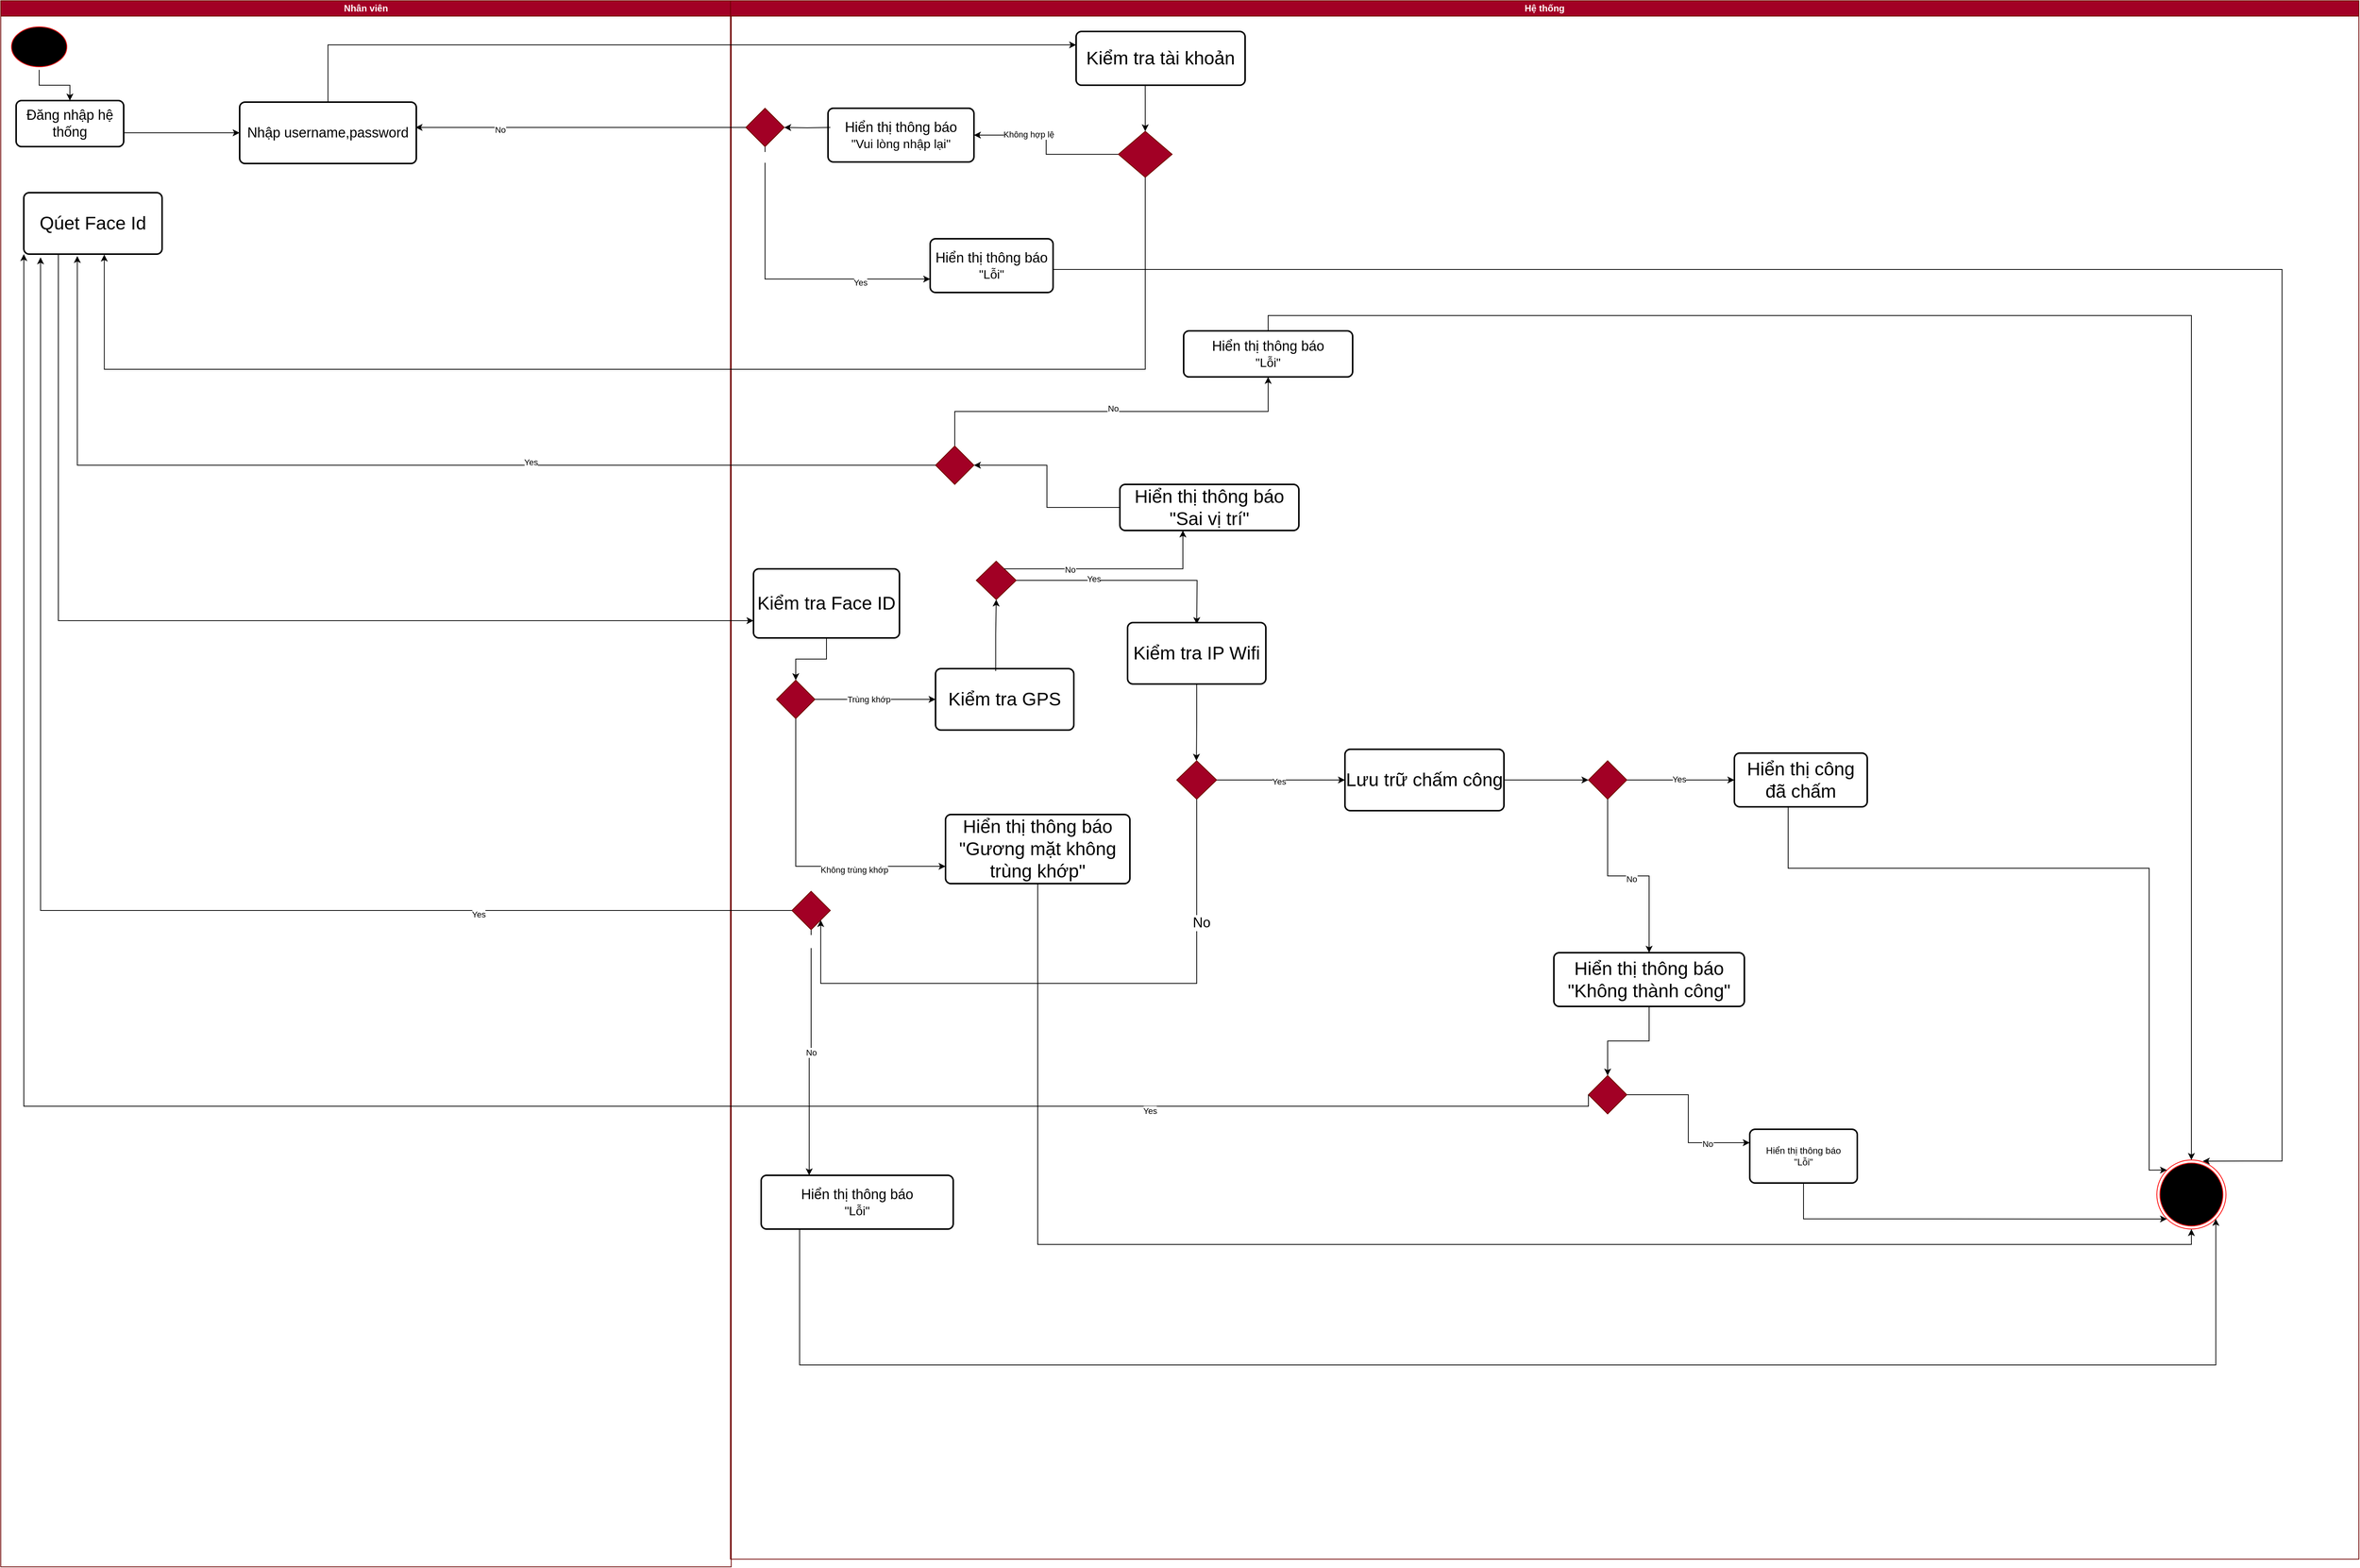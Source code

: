 <mxfile version="24.1.0" type="device" pages="2">
  <diagram name="Page-1" id="rTvVMeKKbaZYtuKHGJtj">
    <mxGraphModel dx="4614" dy="1731" grid="1" gridSize="10" guides="1" tooltips="1" connect="1" arrows="1" fold="1" page="1" pageScale="1" pageWidth="827" pageHeight="1169" math="0" shadow="0">
      <root>
        <mxCell id="0" />
        <mxCell id="1" parent="0" />
        <mxCell id="sw4C1m9xNGduymlIPeQ3-3" value="Nhân viên" style="swimlane;startSize=20;whiteSpace=wrap;html=1;fillColor=#a20025;fontColor=#ffffff;strokeColor=#6F0000;" parent="1" vertex="1">
          <mxGeometry x="-940" y="100" width="951" height="2040" as="geometry" />
        </mxCell>
        <mxCell id="sw4C1m9xNGduymlIPeQ3-11" style="rounded=0;orthogonalLoop=1;jettySize=auto;html=1;entryX=0;entryY=0.5;entryDx=0;entryDy=0;" parent="sw4C1m9xNGduymlIPeQ3-3" target="sw4C1m9xNGduymlIPeQ3-10" edge="1">
          <mxGeometry relative="1" as="geometry">
            <mxPoint x="150" y="172" as="sourcePoint" />
          </mxGeometry>
        </mxCell>
        <mxCell id="sw4C1m9xNGduymlIPeQ3-7" value="&lt;font style=&quot;font-size: 18px;&quot;&gt;Đăng nhập hệ thống&lt;/font&gt;" style="rounded=1;whiteSpace=wrap;html=1;absoluteArcSize=1;arcSize=14;strokeWidth=2;" parent="sw4C1m9xNGduymlIPeQ3-3" vertex="1">
          <mxGeometry x="20" y="130" width="140" height="60" as="geometry" />
        </mxCell>
        <mxCell id="sw4C1m9xNGduymlIPeQ3-161" style="edgeStyle=orthogonalEdgeStyle;rounded=0;orthogonalLoop=1;jettySize=auto;html=1;exitX=0.5;exitY=1;exitDx=0;exitDy=0;" parent="sw4C1m9xNGduymlIPeQ3-3" source="sw4C1m9xNGduymlIPeQ3-8" target="sw4C1m9xNGduymlIPeQ3-7" edge="1">
          <mxGeometry relative="1" as="geometry" />
        </mxCell>
        <mxCell id="sw4C1m9xNGduymlIPeQ3-8" value="" style="ellipse;html=1;shape=startState;fillColor=#000000;strokeColor=#ff0000;" parent="sw4C1m9xNGduymlIPeQ3-3" vertex="1">
          <mxGeometry x="10" y="30" width="80" height="60" as="geometry" />
        </mxCell>
        <mxCell id="sw4C1m9xNGduymlIPeQ3-10" value="&lt;font style=&quot;font-size: 18px;&quot;&gt;Nhập username,password&lt;/font&gt;" style="rounded=1;whiteSpace=wrap;html=1;absoluteArcSize=1;arcSize=14;strokeWidth=2;" parent="sw4C1m9xNGduymlIPeQ3-3" vertex="1">
          <mxGeometry x="311" y="132" width="230" height="80" as="geometry" />
        </mxCell>
        <mxCell id="sw4C1m9xNGduymlIPeQ3-53" value="&lt;font style=&quot;font-size: 24px;&quot;&gt;Qúet Face Id&lt;/font&gt;" style="rounded=1;whiteSpace=wrap;html=1;absoluteArcSize=1;arcSize=14;strokeWidth=2;" parent="sw4C1m9xNGduymlIPeQ3-3" vertex="1">
          <mxGeometry x="30" y="250" width="180" height="80" as="geometry" />
        </mxCell>
        <mxCell id="sw4C1m9xNGduymlIPeQ3-4" value="Hệ thống" style="swimlane;startSize=20;whiteSpace=wrap;html=1;fillColor=#a20025;fontColor=#ffffff;strokeColor=#6F0000;" parent="1" vertex="1">
          <mxGeometry x="10" y="100" width="2120" height="2030" as="geometry" />
        </mxCell>
        <mxCell id="sw4C1m9xNGduymlIPeQ3-12" value="&lt;font style=&quot;font-size: 24px;&quot;&gt;Kiểm tra tài khoản&lt;/font&gt;" style="rounded=1;whiteSpace=wrap;html=1;absoluteArcSize=1;arcSize=14;strokeWidth=2;" parent="sw4C1m9xNGduymlIPeQ3-4" vertex="1">
          <mxGeometry x="450" y="40" width="220" height="70" as="geometry" />
        </mxCell>
        <mxCell id="sw4C1m9xNGduymlIPeQ3-14" value="&lt;font style=&quot;font-size: 18px;&quot;&gt;Hiển thị thông báo&lt;/font&gt;&lt;div&gt;&lt;font size=&quot;3&quot;&gt;&quot;Vui lòng nhập lại&quot;&lt;/font&gt;&lt;/div&gt;" style="rounded=1;whiteSpace=wrap;html=1;absoluteArcSize=1;arcSize=14;strokeWidth=2;" parent="sw4C1m9xNGduymlIPeQ3-4" vertex="1">
          <mxGeometry x="127" y="140" width="190" height="70" as="geometry" />
        </mxCell>
        <mxCell id="sw4C1m9xNGduymlIPeQ3-143" style="edgeStyle=orthogonalEdgeStyle;rounded=0;orthogonalLoop=1;jettySize=auto;html=1;exitX=0;exitY=0.5;exitDx=0;exitDy=0;exitPerimeter=0;entryX=1;entryY=0.5;entryDx=0;entryDy=0;" parent="sw4C1m9xNGduymlIPeQ3-4" source="sw4C1m9xNGduymlIPeQ3-25" target="sw4C1m9xNGduymlIPeQ3-14" edge="1">
          <mxGeometry relative="1" as="geometry" />
        </mxCell>
        <mxCell id="sw4C1m9xNGduymlIPeQ3-144" value="Không hợp lệ" style="edgeLabel;html=1;align=center;verticalAlign=middle;resizable=0;points=[];" parent="sw4C1m9xNGduymlIPeQ3-143" vertex="1" connectable="0">
          <mxGeometry x="0.335" y="-1" relative="1" as="geometry">
            <mxPoint as="offset" />
          </mxGeometry>
        </mxCell>
        <mxCell id="sw4C1m9xNGduymlIPeQ3-25" value="" style="points=[[0.25,0.25,0],[0.5,0,0],[0.75,0.25,0],[1,0.5,0],[0.75,0.75,0],[0.5,1,0],[0.25,0.75,0],[0,0.5,0]];shape=mxgraph.bpmn.gateway2;html=1;verticalLabelPosition=bottom;labelBackgroundColor=#ffffff;verticalAlign=top;align=center;perimeter=rhombusPerimeter;outlineConnect=0;outline=none;symbol=none;fillColor=#a20025;fontColor=#ffffff;strokeColor=#6F0000;" parent="sw4C1m9xNGduymlIPeQ3-4" vertex="1">
          <mxGeometry x="505" y="170" width="70" height="60" as="geometry" />
        </mxCell>
        <mxCell id="sw4C1m9xNGduymlIPeQ3-49" style="edgeStyle=orthogonalEdgeStyle;rounded=0;orthogonalLoop=1;jettySize=auto;html=1;exitX=0.5;exitY=1;exitDx=0;exitDy=0;exitPerimeter=0;entryX=0;entryY=0.75;entryDx=0;entryDy=0;" parent="sw4C1m9xNGduymlIPeQ3-4" source="sw4C1m9xNGduymlIPeQ3-15" target="sw4C1m9xNGduymlIPeQ3-48" edge="1">
          <mxGeometry relative="1" as="geometry" />
        </mxCell>
        <mxCell id="sw4C1m9xNGduymlIPeQ3-50" value="Yes" style="edgeLabel;html=1;align=center;verticalAlign=middle;resizable=0;points=[];" parent="sw4C1m9xNGduymlIPeQ3-49" vertex="1" connectable="0">
          <mxGeometry x="0.528" y="-4" relative="1" as="geometry">
            <mxPoint as="offset" />
          </mxGeometry>
        </mxCell>
        <mxCell id="sw4C1m9xNGduymlIPeQ3-15" value="Số lần nhập&amp;lt;3" style="points=[[0.25,0.25,0],[0.5,0,0],[0.75,0.25,0],[1,0.5,0],[0.75,0.75,0],[0.5,1,0],[0.25,0.75,0],[0,0.5,0]];shape=mxgraph.bpmn.gateway2;html=1;verticalLabelPosition=bottom;labelBackgroundColor=#ffffff;verticalAlign=top;align=center;perimeter=rhombusPerimeter;outlineConnect=0;outline=none;symbol=none;fillColor=#a20025;fontColor=#ffffff;strokeColor=#6F0000;" parent="sw4C1m9xNGduymlIPeQ3-4" vertex="1">
          <mxGeometry x="20" y="140" width="50" height="50" as="geometry" />
        </mxCell>
        <mxCell id="sw4C1m9xNGduymlIPeQ3-42" style="edgeStyle=orthogonalEdgeStyle;rounded=0;orthogonalLoop=1;jettySize=auto;html=1;entryX=1;entryY=0.5;entryDx=0;entryDy=0;entryPerimeter=0;" parent="sw4C1m9xNGduymlIPeQ3-4" target="sw4C1m9xNGduymlIPeQ3-15" edge="1">
          <mxGeometry relative="1" as="geometry">
            <mxPoint x="130" y="165" as="sourcePoint" />
          </mxGeometry>
        </mxCell>
        <mxCell id="sw4C1m9xNGduymlIPeQ3-32" value="" style="ellipse;html=1;shape=endState;fillColor=#000000;strokeColor=#ff0000;" parent="sw4C1m9xNGduymlIPeQ3-4" vertex="1">
          <mxGeometry x="1857" y="1510" width="90" height="90" as="geometry" />
        </mxCell>
        <mxCell id="sw4C1m9xNGduymlIPeQ3-48" value="&lt;font style=&quot;font-size: 18px;&quot;&gt;Hiển thị thông báo&lt;/font&gt;&lt;div&gt;&lt;font size=&quot;3&quot;&gt;&quot;Lỗi&quot;&lt;/font&gt;&lt;/div&gt;" style="rounded=1;whiteSpace=wrap;html=1;absoluteArcSize=1;arcSize=14;strokeWidth=2;" parent="sw4C1m9xNGduymlIPeQ3-4" vertex="1">
          <mxGeometry x="260" y="310" width="160" height="70" as="geometry" />
        </mxCell>
        <mxCell id="sw4C1m9xNGduymlIPeQ3-67" value="&lt;font style=&quot;font-size: 24px;&quot;&gt;Kiểm tra GPS&lt;/font&gt;" style="rounded=1;whiteSpace=wrap;html=1;absoluteArcSize=1;arcSize=14;strokeWidth=2;" parent="sw4C1m9xNGduymlIPeQ3-4" vertex="1">
          <mxGeometry x="267" y="870" width="180" height="80" as="geometry" />
        </mxCell>
        <mxCell id="sw4C1m9xNGduymlIPeQ3-160" style="edgeStyle=orthogonalEdgeStyle;rounded=0;orthogonalLoop=1;jettySize=auto;html=1;exitX=0.5;exitY=1;exitDx=0;exitDy=0;entryX=0.5;entryY=1;entryDx=0;entryDy=0;" parent="sw4C1m9xNGduymlIPeQ3-4" source="sw4C1m9xNGduymlIPeQ3-73" target="sw4C1m9xNGduymlIPeQ3-32" edge="1">
          <mxGeometry relative="1" as="geometry" />
        </mxCell>
        <mxCell id="sw4C1m9xNGduymlIPeQ3-73" value="&lt;font style=&quot;font-size: 24px;&quot;&gt;Hiển thị thông báo&lt;/font&gt;&lt;div&gt;&lt;font style=&quot;font-size: 24px;&quot;&gt;&quot;Gương mặt không trùng khớp&quot;&lt;/font&gt;&lt;/div&gt;" style="rounded=1;whiteSpace=wrap;html=1;absoluteArcSize=1;arcSize=14;strokeWidth=2;" parent="sw4C1m9xNGduymlIPeQ3-4" vertex="1">
          <mxGeometry x="280" y="1060" width="240" height="90" as="geometry" />
        </mxCell>
        <mxCell id="sw4C1m9xNGduymlIPeQ3-86" style="edgeStyle=orthogonalEdgeStyle;rounded=0;orthogonalLoop=1;jettySize=auto;html=1;exitX=1;exitY=0.5;exitDx=0;exitDy=0;exitPerimeter=0;entryX=0.5;entryY=0;entryDx=0;entryDy=0;" parent="sw4C1m9xNGduymlIPeQ3-4" source="sw4C1m9xNGduymlIPeQ3-80" edge="1">
          <mxGeometry relative="1" as="geometry">
            <mxPoint x="607.0" y="812" as="targetPoint" />
          </mxGeometry>
        </mxCell>
        <mxCell id="sw4C1m9xNGduymlIPeQ3-88" value="Yes" style="edgeLabel;html=1;align=center;verticalAlign=middle;resizable=0;points=[];" parent="sw4C1m9xNGduymlIPeQ3-86" vertex="1" connectable="0">
          <mxGeometry x="-0.308" y="2" relative="1" as="geometry">
            <mxPoint as="offset" />
          </mxGeometry>
        </mxCell>
        <mxCell id="sw4C1m9xNGduymlIPeQ3-80" value="&lt;font style=&quot;font-size: 14px;&quot;&gt;Ở trong phạm vi chấm công&lt;/font&gt;" style="points=[[0.25,0.25,0],[0.5,0,0],[0.75,0.25,0],[1,0.5,0],[0.75,0.75,0],[0.5,1,0],[0.25,0.75,0],[0,0.5,0]];shape=mxgraph.bpmn.gateway2;html=1;verticalLabelPosition=bottom;labelBackgroundColor=#ffffff;verticalAlign=top;align=center;perimeter=rhombusPerimeter;outlineConnect=0;outline=none;symbol=none;fillColor=#a20025;fontColor=#ffffff;strokeColor=#6F0000;" parent="sw4C1m9xNGduymlIPeQ3-4" vertex="1">
          <mxGeometry x="320" y="730" width="52" height="50" as="geometry" />
        </mxCell>
        <mxCell id="sw4C1m9xNGduymlIPeQ3-81" style="edgeStyle=orthogonalEdgeStyle;rounded=0;orthogonalLoop=1;jettySize=auto;html=1;exitX=0.435;exitY=0.039;exitDx=0;exitDy=0;entryX=0.5;entryY=1;entryDx=0;entryDy=0;entryPerimeter=0;exitPerimeter=0;" parent="sw4C1m9xNGduymlIPeQ3-4" source="sw4C1m9xNGduymlIPeQ3-67" target="sw4C1m9xNGduymlIPeQ3-80" edge="1">
          <mxGeometry relative="1" as="geometry">
            <mxPoint x="347" y="817" as="sourcePoint" />
          </mxGeometry>
        </mxCell>
        <mxCell id="sw4C1m9xNGduymlIPeQ3-82" value="&lt;font style=&quot;font-size: 24px;&quot;&gt;Hiển thị thông báo&lt;/font&gt;&lt;div&gt;&lt;font style=&quot;font-size: 24px;&quot;&gt;&quot;Sai vị trí&quot;&lt;/font&gt;&lt;/div&gt;" style="rounded=1;whiteSpace=wrap;html=1;absoluteArcSize=1;arcSize=14;strokeWidth=2;" parent="sw4C1m9xNGduymlIPeQ3-4" vertex="1">
          <mxGeometry x="507" y="630" width="233" height="60" as="geometry" />
        </mxCell>
        <mxCell id="sw4C1m9xNGduymlIPeQ3-98" style="edgeStyle=orthogonalEdgeStyle;rounded=0;orthogonalLoop=1;jettySize=auto;html=1;exitX=0.5;exitY=1;exitDx=0;exitDy=0;" parent="sw4C1m9xNGduymlIPeQ3-4" source="sw4C1m9xNGduymlIPeQ3-87" edge="1">
          <mxGeometry relative="1" as="geometry">
            <mxPoint x="606.615" y="990" as="targetPoint" />
          </mxGeometry>
        </mxCell>
        <mxCell id="sw4C1m9xNGduymlIPeQ3-87" value="&lt;font style=&quot;font-size: 24px;&quot;&gt;Kiểm tra IP Wifi&lt;/font&gt;" style="rounded=1;whiteSpace=wrap;html=1;absoluteArcSize=1;arcSize=14;strokeWidth=2;" parent="sw4C1m9xNGduymlIPeQ3-4" vertex="1">
          <mxGeometry x="517" y="810" width="180" height="80" as="geometry" />
        </mxCell>
        <mxCell id="sw4C1m9xNGduymlIPeQ3-95" style="edgeStyle=orthogonalEdgeStyle;rounded=0;orthogonalLoop=1;jettySize=auto;html=1;exitX=0.5;exitY=0;exitDx=0;exitDy=0;exitPerimeter=0;" parent="sw4C1m9xNGduymlIPeQ3-4" source="sw4C1m9xNGduymlIPeQ3-90" target="sw4C1m9xNGduymlIPeQ3-97" edge="1">
          <mxGeometry relative="1" as="geometry">
            <mxPoint x="667.0" y="504" as="targetPoint" />
          </mxGeometry>
        </mxCell>
        <mxCell id="sw4C1m9xNGduymlIPeQ3-96" value="No" style="edgeLabel;html=1;align=center;verticalAlign=middle;resizable=0;points=[];" parent="sw4C1m9xNGduymlIPeQ3-95" vertex="1" connectable="0">
          <mxGeometry x="0.008" y="4" relative="1" as="geometry">
            <mxPoint as="offset" />
          </mxGeometry>
        </mxCell>
        <mxCell id="sw4C1m9xNGduymlIPeQ3-90" value="Số lần quay lại &amp;lt;3" style="points=[[0.25,0.25,0],[0.5,0,0],[0.75,0.25,0],[1,0.5,0],[0.75,0.75,0],[0.5,1,0],[0.25,0.75,0],[0,0.5,0]];shape=mxgraph.bpmn.gateway2;html=1;verticalLabelPosition=bottom;labelBackgroundColor=#ffffff;verticalAlign=top;align=center;perimeter=rhombusPerimeter;outlineConnect=0;outline=none;symbol=none;fillColor=#a20025;fontColor=#ffffff;strokeColor=#6F0000;" parent="sw4C1m9xNGduymlIPeQ3-4" vertex="1">
          <mxGeometry x="267" y="580" width="50" height="50" as="geometry" />
        </mxCell>
        <mxCell id="sw4C1m9xNGduymlIPeQ3-92" style="edgeStyle=orthogonalEdgeStyle;rounded=0;orthogonalLoop=1;jettySize=auto;html=1;entryX=1;entryY=0.5;entryDx=0;entryDy=0;entryPerimeter=0;" parent="sw4C1m9xNGduymlIPeQ3-4" source="sw4C1m9xNGduymlIPeQ3-82" target="sw4C1m9xNGduymlIPeQ3-90" edge="1">
          <mxGeometry relative="1" as="geometry" />
        </mxCell>
        <mxCell id="sw4C1m9xNGduymlIPeQ3-154" style="edgeStyle=orthogonalEdgeStyle;rounded=0;orthogonalLoop=1;jettySize=auto;html=1;exitX=0.5;exitY=0;exitDx=0;exitDy=0;entryX=0.5;entryY=0;entryDx=0;entryDy=0;" parent="sw4C1m9xNGduymlIPeQ3-4" source="sw4C1m9xNGduymlIPeQ3-97" target="sw4C1m9xNGduymlIPeQ3-32" edge="1">
          <mxGeometry relative="1" as="geometry" />
        </mxCell>
        <mxCell id="sw4C1m9xNGduymlIPeQ3-97" value="&lt;font style=&quot;font-size: 18px;&quot;&gt;Hiển thị thông báo&lt;/font&gt;&lt;div&gt;&lt;font size=&quot;3&quot;&gt;&quot;Lỗi&quot;&lt;/font&gt;&lt;/div&gt;" style="rounded=1;whiteSpace=wrap;html=1;absoluteArcSize=1;arcSize=14;strokeWidth=2;" parent="sw4C1m9xNGduymlIPeQ3-4" vertex="1">
          <mxGeometry x="590" y="430" width="220" height="60" as="geometry" />
        </mxCell>
        <mxCell id="sw4C1m9xNGduymlIPeQ3-109" style="edgeStyle=orthogonalEdgeStyle;rounded=0;orthogonalLoop=1;jettySize=auto;html=1;exitX=1;exitY=0.5;exitDx=0;exitDy=0;exitPerimeter=0;entryX=0;entryY=0.5;entryDx=0;entryDy=0;" parent="sw4C1m9xNGduymlIPeQ3-4" source="sw4C1m9xNGduymlIPeQ3-99" target="sw4C1m9xNGduymlIPeQ3-114" edge="1">
          <mxGeometry relative="1" as="geometry">
            <mxPoint x="797" y="1020" as="targetPoint" />
          </mxGeometry>
        </mxCell>
        <mxCell id="sw4C1m9xNGduymlIPeQ3-113" value="Yes" style="edgeLabel;html=1;align=center;verticalAlign=middle;resizable=0;points=[];" parent="sw4C1m9xNGduymlIPeQ3-109" vertex="1" connectable="0">
          <mxGeometry x="0.033" y="-7" relative="1" as="geometry">
            <mxPoint x="-6" y="-5" as="offset" />
          </mxGeometry>
        </mxCell>
        <mxCell id="sw4C1m9xNGduymlIPeQ3-99" value="&lt;font style=&quot;font-size: 18px;&quot;&gt;Địa chỉ IP trùng khớp&lt;/font&gt;" style="points=[[0.25,0.25,0],[0.5,0,0],[0.75,0.25,0],[1,0.5,0],[0.75,0.75,0],[0.5,1,0],[0.25,0.75,0],[0,0.5,0]];shape=mxgraph.bpmn.gateway2;html=1;verticalLabelPosition=bottom;labelBackgroundColor=#ffffff;verticalAlign=top;align=center;perimeter=rhombusPerimeter;outlineConnect=0;outline=none;symbol=none;fillColor=#a20025;fontColor=#ffffff;strokeColor=#6F0000;" parent="sw4C1m9xNGduymlIPeQ3-4" vertex="1">
          <mxGeometry x="581" y="990" width="52" height="50" as="geometry" />
        </mxCell>
        <mxCell id="sw4C1m9xNGduymlIPeQ3-110" style="edgeStyle=orthogonalEdgeStyle;rounded=0;orthogonalLoop=1;jettySize=auto;html=1;exitX=0.5;exitY=1;exitDx=0;exitDy=0;exitPerimeter=0;entryX=0.25;entryY=0;entryDx=0;entryDy=0;" parent="sw4C1m9xNGduymlIPeQ3-4" source="sw4C1m9xNGduymlIPeQ3-103" target="sw4C1m9xNGduymlIPeQ3-112" edge="1">
          <mxGeometry relative="1" as="geometry">
            <mxPoint x="55.692" y="1420" as="targetPoint" />
          </mxGeometry>
        </mxCell>
        <mxCell id="sw4C1m9xNGduymlIPeQ3-111" value="No" style="edgeLabel;html=1;align=center;verticalAlign=middle;resizable=0;points=[];" parent="sw4C1m9xNGduymlIPeQ3-110" vertex="1" connectable="0">
          <mxGeometry x="-0.004" y="-3" relative="1" as="geometry">
            <mxPoint y="3" as="offset" />
          </mxGeometry>
        </mxCell>
        <mxCell id="sw4C1m9xNGduymlIPeQ3-103" value="&lt;font style=&quot;font-size: 14px;&quot;&gt;Số lần quay lại &amp;lt;3&lt;/font&gt;" style="points=[[0.25,0.25,0],[0.5,0,0],[0.75,0.25,0],[1,0.5,0],[0.75,0.75,0],[0.5,1,0],[0.25,0.75,0],[0,0.5,0]];shape=mxgraph.bpmn.gateway2;html=1;verticalLabelPosition=bottom;labelBackgroundColor=#ffffff;verticalAlign=top;align=center;perimeter=rhombusPerimeter;outlineConnect=0;outline=none;symbol=none;fillColor=#a20025;fontColor=#ffffff;strokeColor=#6F0000;" parent="sw4C1m9xNGduymlIPeQ3-4" vertex="1">
          <mxGeometry x="80" y="1160" width="50" height="50" as="geometry" />
        </mxCell>
        <mxCell id="sw4C1m9xNGduymlIPeQ3-156" style="edgeStyle=orthogonalEdgeStyle;rounded=0;orthogonalLoop=1;jettySize=auto;html=1;exitX=0.5;exitY=1;exitDx=0;exitDy=0;entryX=1;entryY=1;entryDx=0;entryDy=0;" parent="sw4C1m9xNGduymlIPeQ3-4" source="sw4C1m9xNGduymlIPeQ3-112" edge="1" target="sw4C1m9xNGduymlIPeQ3-32">
          <mxGeometry relative="1" as="geometry">
            <mxPoint x="165" y="1667.18" as="sourcePoint" />
            <mxPoint x="1933.82" y="1654.0" as="targetPoint" />
            <Array as="points">
              <mxPoint x="90" y="1600" />
              <mxPoint x="90" y="1777" />
              <mxPoint x="1934" y="1777" />
            </Array>
          </mxGeometry>
        </mxCell>
        <mxCell id="sw4C1m9xNGduymlIPeQ3-112" value="&lt;font style=&quot;font-size: 18px;&quot;&gt;Hiển thị thông báo&lt;/font&gt;&lt;div&gt;&lt;font size=&quot;3&quot; style=&quot;&quot;&gt;&quot;Lỗi&quot;&lt;/font&gt;&lt;/div&gt;" style="rounded=1;whiteSpace=wrap;html=1;absoluteArcSize=1;arcSize=14;strokeWidth=2;" parent="sw4C1m9xNGduymlIPeQ3-4" vertex="1">
          <mxGeometry x="40" y="1530" width="250" height="70" as="geometry" />
        </mxCell>
        <mxCell id="sw4C1m9xNGduymlIPeQ3-114" value="&lt;font style=&quot;font-size: 24px;&quot;&gt;Lưu trữ chấm công&lt;/font&gt;" style="rounded=1;whiteSpace=wrap;html=1;absoluteArcSize=1;arcSize=14;strokeWidth=2;" parent="sw4C1m9xNGduymlIPeQ3-4" vertex="1">
          <mxGeometry x="800" y="975" width="207" height="80" as="geometry" />
        </mxCell>
        <mxCell id="sw4C1m9xNGduymlIPeQ3-117" style="edgeStyle=orthogonalEdgeStyle;rounded=0;orthogonalLoop=1;jettySize=auto;html=1;exitX=1;exitY=0.5;exitDx=0;exitDy=0;exitPerimeter=0;" parent="sw4C1m9xNGduymlIPeQ3-4" source="sw4C1m9xNGduymlIPeQ3-115" target="sw4C1m9xNGduymlIPeQ3-132" edge="1">
          <mxGeometry relative="1" as="geometry">
            <mxPoint x="1307" y="1014.692" as="targetPoint" />
          </mxGeometry>
        </mxCell>
        <mxCell id="sw4C1m9xNGduymlIPeQ3-157" value="Yes" style="edgeLabel;html=1;align=center;verticalAlign=middle;resizable=0;points=[];" parent="sw4C1m9xNGduymlIPeQ3-117" vertex="1" connectable="0">
          <mxGeometry x="-0.039" y="1" relative="1" as="geometry">
            <mxPoint as="offset" />
          </mxGeometry>
        </mxCell>
        <mxCell id="sw4C1m9xNGduymlIPeQ3-115" value="&lt;font style=&quot;font-size: 18px;&quot;&gt;Lưu thành công&lt;/font&gt;" style="points=[[0.25,0.25,0],[0.5,0,0],[0.75,0.25,0],[1,0.5,0],[0.75,0.75,0],[0.5,1,0],[0.25,0.75,0],[0,0.5,0]];shape=mxgraph.bpmn.gateway2;html=1;verticalLabelPosition=bottom;labelBackgroundColor=#ffffff;verticalAlign=top;align=center;perimeter=rhombusPerimeter;outlineConnect=0;outline=none;symbol=none;fillColor=#a20025;fontColor=#ffffff;strokeColor=#6F0000;" parent="sw4C1m9xNGduymlIPeQ3-4" vertex="1">
          <mxGeometry x="1117" y="990" width="50" height="50" as="geometry" />
        </mxCell>
        <mxCell id="sw4C1m9xNGduymlIPeQ3-116" style="edgeStyle=orthogonalEdgeStyle;rounded=0;orthogonalLoop=1;jettySize=auto;html=1;exitX=1;exitY=0.5;exitDx=0;exitDy=0;entryX=0;entryY=0.5;entryDx=0;entryDy=0;entryPerimeter=0;" parent="sw4C1m9xNGduymlIPeQ3-4" source="sw4C1m9xNGduymlIPeQ3-114" target="sw4C1m9xNGduymlIPeQ3-115" edge="1">
          <mxGeometry relative="1" as="geometry" />
        </mxCell>
        <mxCell id="sw4C1m9xNGduymlIPeQ3-130" style="edgeStyle=orthogonalEdgeStyle;rounded=0;orthogonalLoop=1;jettySize=auto;html=1;exitX=1;exitY=0.5;exitDx=0;exitDy=0;exitPerimeter=0;entryX=0;entryY=0.25;entryDx=0;entryDy=0;" parent="sw4C1m9xNGduymlIPeQ3-4" source="sw4C1m9xNGduymlIPeQ3-121" target="sw4C1m9xNGduymlIPeQ3-129" edge="1">
          <mxGeometry relative="1" as="geometry" />
        </mxCell>
        <mxCell id="sw4C1m9xNGduymlIPeQ3-131" value="No" style="edgeLabel;html=1;align=center;verticalAlign=middle;resizable=0;points=[];" parent="sw4C1m9xNGduymlIPeQ3-130" vertex="1" connectable="0">
          <mxGeometry x="0.505" y="-1" relative="1" as="geometry">
            <mxPoint as="offset" />
          </mxGeometry>
        </mxCell>
        <mxCell id="sw4C1m9xNGduymlIPeQ3-121" value="Quay lại bước 2 dưới 3 lần" style="points=[[0.25,0.25,0],[0.5,0,0],[0.75,0.25,0],[1,0.5,0],[0.75,0.75,0],[0.5,1,0],[0.25,0.75,0],[0,0.5,0]];shape=mxgraph.bpmn.gateway2;html=1;verticalLabelPosition=bottom;labelBackgroundColor=#ffffff;verticalAlign=top;align=center;perimeter=rhombusPerimeter;outlineConnect=0;outline=none;symbol=none;fillColor=#a20025;fontColor=#ffffff;strokeColor=#6F0000;" parent="sw4C1m9xNGduymlIPeQ3-4" vertex="1">
          <mxGeometry x="1117" y="1400" width="50" height="50" as="geometry" />
        </mxCell>
        <mxCell id="sw4C1m9xNGduymlIPeQ3-122" style="edgeStyle=orthogonalEdgeStyle;rounded=0;orthogonalLoop=1;jettySize=auto;html=1;exitX=0.5;exitY=1;exitDx=0;exitDy=0;exitPerimeter=0;" parent="sw4C1m9xNGduymlIPeQ3-4" source="sw4C1m9xNGduymlIPeQ3-115" target="sw4C1m9xNGduymlIPeQ3-124" edge="1">
          <mxGeometry relative="1" as="geometry">
            <mxPoint x="1152" y="1000" as="sourcePoint" />
            <mxPoint x="1187" y="1370" as="targetPoint" />
          </mxGeometry>
        </mxCell>
        <mxCell id="sw4C1m9xNGduymlIPeQ3-123" value="No" style="edgeLabel;html=1;align=center;verticalAlign=middle;resizable=0;points=[];" parent="sw4C1m9xNGduymlIPeQ3-122" vertex="1" connectable="0">
          <mxGeometry x="0.033" y="-3" relative="1" as="geometry">
            <mxPoint y="1" as="offset" />
          </mxGeometry>
        </mxCell>
        <mxCell id="sw4C1m9xNGduymlIPeQ3-126" style="edgeStyle=orthogonalEdgeStyle;rounded=0;orthogonalLoop=1;jettySize=auto;html=1;exitX=0.5;exitY=1;exitDx=0;exitDy=0;" parent="sw4C1m9xNGduymlIPeQ3-4" source="sw4C1m9xNGduymlIPeQ3-124" target="sw4C1m9xNGduymlIPeQ3-121" edge="1">
          <mxGeometry relative="1" as="geometry" />
        </mxCell>
        <mxCell id="sw4C1m9xNGduymlIPeQ3-124" value="&lt;font style=&quot;font-size: 24px;&quot;&gt;Hiển thị thông báo&lt;/font&gt;&lt;div&gt;&lt;font style=&quot;font-size: 24px;&quot;&gt;&quot;Không thành công&quot;&lt;/font&gt;&lt;/div&gt;" style="rounded=1;whiteSpace=wrap;html=1;absoluteArcSize=1;arcSize=14;strokeWidth=2;" parent="sw4C1m9xNGduymlIPeQ3-4" vertex="1">
          <mxGeometry x="1072" y="1240" width="248" height="70" as="geometry" />
        </mxCell>
        <mxCell id="sw4C1m9xNGduymlIPeQ3-134" style="edgeStyle=orthogonalEdgeStyle;rounded=0;orthogonalLoop=1;jettySize=auto;html=1;exitX=0.5;exitY=1;exitDx=0;exitDy=0;entryX=0;entryY=1;entryDx=0;entryDy=0;" parent="sw4C1m9xNGduymlIPeQ3-4" source="sw4C1m9xNGduymlIPeQ3-129" target="sw4C1m9xNGduymlIPeQ3-32" edge="1">
          <mxGeometry relative="1" as="geometry" />
        </mxCell>
        <mxCell id="sw4C1m9xNGduymlIPeQ3-129" value="Hiển thị thông báo&lt;div&gt;&quot;Lỗi&quot;&lt;/div&gt;" style="rounded=1;whiteSpace=wrap;html=1;absoluteArcSize=1;arcSize=14;strokeWidth=2;" parent="sw4C1m9xNGduymlIPeQ3-4" vertex="1">
          <mxGeometry x="1327" y="1470" width="140" height="70" as="geometry" />
        </mxCell>
        <mxCell id="sw4C1m9xNGduymlIPeQ3-136" style="edgeStyle=orthogonalEdgeStyle;rounded=0;orthogonalLoop=1;jettySize=auto;html=1;exitX=0.5;exitY=1;exitDx=0;exitDy=0;entryX=0;entryY=0;entryDx=0;entryDy=0;" parent="sw4C1m9xNGduymlIPeQ3-4" source="sw4C1m9xNGduymlIPeQ3-132" target="sw4C1m9xNGduymlIPeQ3-32" edge="1">
          <mxGeometry relative="1" as="geometry">
            <mxPoint x="1847" y="1540" as="targetPoint" />
            <Array as="points">
              <mxPoint x="1377" y="1050" />
              <mxPoint x="1377" y="1130" />
              <mxPoint x="1847" y="1130" />
              <mxPoint x="1847" y="1523" />
            </Array>
          </mxGeometry>
        </mxCell>
        <mxCell id="sw4C1m9xNGduymlIPeQ3-132" value="&lt;font style=&quot;font-size: 24px;&quot;&gt;Hiển thị công đã chấm&lt;/font&gt;" style="rounded=1;whiteSpace=wrap;html=1;absoluteArcSize=1;arcSize=14;strokeWidth=2;" parent="sw4C1m9xNGduymlIPeQ3-4" vertex="1">
          <mxGeometry x="1307" y="980" width="173" height="70" as="geometry" />
        </mxCell>
        <mxCell id="sw4C1m9xNGduymlIPeQ3-140" style="rounded=0;orthogonalLoop=1;jettySize=auto;html=1;entryX=0.5;entryY=0;entryDx=0;entryDy=0;entryPerimeter=0;exitX=0.409;exitY=1;exitDx=0;exitDy=0;exitPerimeter=0;" parent="sw4C1m9xNGduymlIPeQ3-4" source="sw4C1m9xNGduymlIPeQ3-12" target="sw4C1m9xNGduymlIPeQ3-25" edge="1">
          <mxGeometry relative="1" as="geometry">
            <mxPoint x="550" y="110" as="sourcePoint" />
          </mxGeometry>
        </mxCell>
        <mxCell id="sw4C1m9xNGduymlIPeQ3-141" style="edgeStyle=orthogonalEdgeStyle;rounded=0;orthogonalLoop=1;jettySize=auto;html=1;" parent="sw4C1m9xNGduymlIPeQ3-4" source="sw4C1m9xNGduymlIPeQ3-80" target="sw4C1m9xNGduymlIPeQ3-82" edge="1">
          <mxGeometry relative="1" as="geometry">
            <mxPoint x="87" y="760" as="sourcePoint" />
            <mxPoint x="407" y="600" as="targetPoint" />
            <Array as="points">
              <mxPoint x="589" y="740" />
            </Array>
          </mxGeometry>
        </mxCell>
        <mxCell id="sw4C1m9xNGduymlIPeQ3-142" value="No" style="edgeLabel;html=1;align=center;verticalAlign=middle;resizable=0;points=[];" parent="sw4C1m9xNGduymlIPeQ3-141" vertex="1" connectable="0">
          <mxGeometry x="-0.394" y="-1" relative="1" as="geometry">
            <mxPoint as="offset" />
          </mxGeometry>
        </mxCell>
        <mxCell id="sw4C1m9xNGduymlIPeQ3-62" value="" style="points=[[0.25,0.25,0],[0.5,0,0],[0.75,0.25,0],[1,0.5,0],[0.75,0.75,0],[0.5,1,0],[0.25,0.75,0],[0,0.5,0]];shape=mxgraph.bpmn.gateway2;html=1;verticalLabelPosition=bottom;labelBackgroundColor=#ffffff;verticalAlign=top;align=center;perimeter=rhombusPerimeter;outlineConnect=0;outline=none;symbol=none;fillColor=#a20025;fontColor=#ffffff;strokeColor=#6F0000;" parent="sw4C1m9xNGduymlIPeQ3-4" vertex="1">
          <mxGeometry x="60" y="885" width="50" height="50" as="geometry" />
        </mxCell>
        <mxCell id="sw4C1m9xNGduymlIPeQ3-76" style="edgeStyle=orthogonalEdgeStyle;rounded=0;orthogonalLoop=1;jettySize=auto;html=1;exitX=1;exitY=0.5;exitDx=0;exitDy=0;exitPerimeter=0;entryX=0;entryY=0.5;entryDx=0;entryDy=0;" parent="sw4C1m9xNGduymlIPeQ3-4" source="sw4C1m9xNGduymlIPeQ3-62" target="sw4C1m9xNGduymlIPeQ3-67" edge="1">
          <mxGeometry relative="1" as="geometry" />
        </mxCell>
        <mxCell id="sw4C1m9xNGduymlIPeQ3-77" value="Trùng khớp" style="edgeLabel;html=1;align=center;verticalAlign=middle;resizable=0;points=[];" parent="sw4C1m9xNGduymlIPeQ3-76" vertex="1" connectable="0">
          <mxGeometry x="-0.094" relative="1" as="geometry">
            <mxPoint x="-1" as="offset" />
          </mxGeometry>
        </mxCell>
        <mxCell id="sw4C1m9xNGduymlIPeQ3-78" style="edgeStyle=orthogonalEdgeStyle;rounded=0;orthogonalLoop=1;jettySize=auto;html=1;exitX=0.5;exitY=1;exitDx=0;exitDy=0;exitPerimeter=0;entryX=0;entryY=0.75;entryDx=0;entryDy=0;" parent="sw4C1m9xNGduymlIPeQ3-4" source="sw4C1m9xNGduymlIPeQ3-62" target="sw4C1m9xNGduymlIPeQ3-73" edge="1">
          <mxGeometry relative="1" as="geometry" />
        </mxCell>
        <mxCell id="sw4C1m9xNGduymlIPeQ3-79" value="Không trùng khớp" style="edgeLabel;html=1;align=center;verticalAlign=middle;resizable=0;points=[];" parent="sw4C1m9xNGduymlIPeQ3-78" vertex="1" connectable="0">
          <mxGeometry x="0.392" y="-4" relative="1" as="geometry">
            <mxPoint x="-1" as="offset" />
          </mxGeometry>
        </mxCell>
        <mxCell id="sw4C1m9xNGduymlIPeQ3-148" value="&lt;font style=&quot;font-size: 24px;&quot;&gt;Kiểm tra Face ID&lt;/font&gt;" style="rounded=1;whiteSpace=wrap;html=1;absoluteArcSize=1;arcSize=14;strokeWidth=2;" parent="sw4C1m9xNGduymlIPeQ3-4" vertex="1">
          <mxGeometry x="30" y="740" width="190" height="90" as="geometry" />
        </mxCell>
        <mxCell id="sw4C1m9xNGduymlIPeQ3-149" style="edgeStyle=orthogonalEdgeStyle;rounded=0;orthogonalLoop=1;jettySize=auto;html=1;entryX=0.5;entryY=0;entryDx=0;entryDy=0;entryPerimeter=0;" parent="sw4C1m9xNGduymlIPeQ3-4" source="sw4C1m9xNGduymlIPeQ3-148" target="sw4C1m9xNGduymlIPeQ3-62" edge="1">
          <mxGeometry relative="1" as="geometry" />
        </mxCell>
        <mxCell id="sw4C1m9xNGduymlIPeQ3-152" style="edgeStyle=orthogonalEdgeStyle;rounded=0;orthogonalLoop=1;jettySize=auto;html=1;exitX=1;exitY=0.5;exitDx=0;exitDy=0;entryX=0.665;entryY=0.016;entryDx=0;entryDy=0;entryPerimeter=0;" parent="sw4C1m9xNGduymlIPeQ3-4" source="sw4C1m9xNGduymlIPeQ3-48" target="sw4C1m9xNGduymlIPeQ3-32" edge="1">
          <mxGeometry relative="1" as="geometry">
            <Array as="points">
              <mxPoint x="2020" y="350" />
              <mxPoint x="2020" y="1511" />
            </Array>
          </mxGeometry>
        </mxCell>
        <mxCell id="sw4C1m9xNGduymlIPeQ3-181" style="edgeStyle=orthogonalEdgeStyle;rounded=0;orthogonalLoop=1;jettySize=auto;html=1;exitX=0.5;exitY=1;exitDx=0;exitDy=0;exitPerimeter=0;entryX=0.75;entryY=0.75;entryDx=0;entryDy=0;entryPerimeter=0;" parent="sw4C1m9xNGduymlIPeQ3-4" source="sw4C1m9xNGduymlIPeQ3-99" target="sw4C1m9xNGduymlIPeQ3-103" edge="1">
          <mxGeometry relative="1" as="geometry">
            <Array as="points">
              <mxPoint x="607" y="1280" />
              <mxPoint x="117" y="1280" />
            </Array>
          </mxGeometry>
        </mxCell>
        <mxCell id="sw4C1m9xNGduymlIPeQ3-182" value="&lt;font style=&quot;font-size: 18px;&quot;&gt;No&lt;/font&gt;" style="edgeLabel;html=1;align=center;verticalAlign=middle;resizable=0;points=[];" parent="sw4C1m9xNGduymlIPeQ3-181" vertex="1" connectable="0">
          <mxGeometry x="-0.601" y="6" relative="1" as="geometry">
            <mxPoint y="-1" as="offset" />
          </mxGeometry>
        </mxCell>
        <mxCell id="sw4C1m9xNGduymlIPeQ3-13" style="edgeStyle=orthogonalEdgeStyle;rounded=0;orthogonalLoop=1;jettySize=auto;html=1;exitX=0.5;exitY=0;exitDx=0;exitDy=0;entryX=0;entryY=0.25;entryDx=0;entryDy=0;" parent="1" source="sw4C1m9xNGduymlIPeQ3-10" target="sw4C1m9xNGduymlIPeQ3-12" edge="1">
          <mxGeometry relative="1" as="geometry" />
        </mxCell>
        <mxCell id="sw4C1m9xNGduymlIPeQ3-43" style="rounded=0;orthogonalLoop=1;jettySize=auto;html=1;exitX=0;exitY=0.5;exitDx=0;exitDy=0;exitPerimeter=0;" parent="1" source="sw4C1m9xNGduymlIPeQ3-15" edge="1">
          <mxGeometry relative="1" as="geometry">
            <mxPoint x="-400" y="265" as="targetPoint" />
          </mxGeometry>
        </mxCell>
        <mxCell id="sw4C1m9xNGduymlIPeQ3-44" value="No" style="edgeLabel;html=1;align=center;verticalAlign=middle;resizable=0;points=[];" parent="sw4C1m9xNGduymlIPeQ3-43" vertex="1" connectable="0">
          <mxGeometry x="0.489" y="3" relative="1" as="geometry">
            <mxPoint as="offset" />
          </mxGeometry>
        </mxCell>
        <mxCell id="sw4C1m9xNGduymlIPeQ3-93" style="edgeStyle=orthogonalEdgeStyle;rounded=0;orthogonalLoop=1;jettySize=auto;html=1;entryX=0.387;entryY=1.032;entryDx=0;entryDy=0;entryPerimeter=0;" parent="1" source="sw4C1m9xNGduymlIPeQ3-90" target="sw4C1m9xNGduymlIPeQ3-53" edge="1">
          <mxGeometry relative="1" as="geometry" />
        </mxCell>
        <mxCell id="sw4C1m9xNGduymlIPeQ3-94" value="Yes" style="edgeLabel;html=1;align=center;verticalAlign=middle;resizable=0;points=[];" parent="sw4C1m9xNGduymlIPeQ3-93" vertex="1" connectable="0">
          <mxGeometry x="-0.24" y="-4" relative="1" as="geometry">
            <mxPoint x="1" as="offset" />
          </mxGeometry>
        </mxCell>
        <mxCell id="sw4C1m9xNGduymlIPeQ3-106" style="edgeStyle=orthogonalEdgeStyle;rounded=0;orthogonalLoop=1;jettySize=auto;html=1;exitX=0;exitY=0.5;exitDx=0;exitDy=0;exitPerimeter=0;entryX=0.121;entryY=1.053;entryDx=0;entryDy=0;entryPerimeter=0;" parent="1" source="sw4C1m9xNGduymlIPeQ3-103" target="sw4C1m9xNGduymlIPeQ3-53" edge="1">
          <mxGeometry relative="1" as="geometry" />
        </mxCell>
        <mxCell id="sw4C1m9xNGduymlIPeQ3-107" value="Yes" style="edgeLabel;html=1;align=center;verticalAlign=middle;resizable=0;points=[];" parent="sw4C1m9xNGduymlIPeQ3-106" vertex="1" connectable="0">
          <mxGeometry x="-0.554" y="5" relative="1" as="geometry">
            <mxPoint as="offset" />
          </mxGeometry>
        </mxCell>
        <mxCell id="sw4C1m9xNGduymlIPeQ3-153" style="edgeStyle=orthogonalEdgeStyle;rounded=0;orthogonalLoop=1;jettySize=auto;html=1;exitX=0.25;exitY=1;exitDx=0;exitDy=0;entryX=0;entryY=0.75;entryDx=0;entryDy=0;" parent="1" source="sw4C1m9xNGduymlIPeQ3-53" target="sw4C1m9xNGduymlIPeQ3-148" edge="1">
          <mxGeometry relative="1" as="geometry" />
        </mxCell>
        <mxCell id="sw4C1m9xNGduymlIPeQ3-162" style="edgeStyle=orthogonalEdgeStyle;rounded=0;orthogonalLoop=1;jettySize=auto;html=1;exitX=0;exitY=0.5;exitDx=0;exitDy=0;exitPerimeter=0;entryX=0;entryY=1;entryDx=0;entryDy=0;" parent="1" source="sw4C1m9xNGduymlIPeQ3-121" target="sw4C1m9xNGduymlIPeQ3-53" edge="1">
          <mxGeometry relative="1" as="geometry">
            <Array as="points">
              <mxPoint x="1127" y="1540" />
              <mxPoint x="-910" y="1540" />
            </Array>
          </mxGeometry>
        </mxCell>
        <mxCell id="sw4C1m9xNGduymlIPeQ3-163" value="Yes" style="edgeLabel;html=1;align=center;verticalAlign=middle;resizable=0;points=[];" parent="sw4C1m9xNGduymlIPeQ3-162" vertex="1" connectable="0">
          <mxGeometry x="-0.629" y="6" relative="1" as="geometry">
            <mxPoint as="offset" />
          </mxGeometry>
        </mxCell>
        <mxCell id="sw4C1m9xNGduymlIPeQ3-164" style="edgeStyle=orthogonalEdgeStyle;rounded=0;orthogonalLoop=1;jettySize=auto;html=1;exitX=0.5;exitY=1;exitDx=0;exitDy=0;exitPerimeter=0;entryX=0.582;entryY=1.008;entryDx=0;entryDy=0;entryPerimeter=0;" parent="1" source="sw4C1m9xNGduymlIPeQ3-25" target="sw4C1m9xNGduymlIPeQ3-53" edge="1">
          <mxGeometry relative="1" as="geometry">
            <Array as="points">
              <mxPoint x="550" y="580" />
              <mxPoint x="-805" y="580" />
            </Array>
          </mxGeometry>
        </mxCell>
      </root>
    </mxGraphModel>
  </diagram>
  <diagram name="Copy of Page-1" id="L4kpAMeLOdq_roRorr5S">
    <mxGraphModel dx="5154" dy="2390" grid="1" gridSize="10" guides="1" tooltips="1" connect="1" arrows="1" fold="1" page="1" pageScale="1" pageWidth="1654" pageHeight="1169" math="0" shadow="0">
      <root>
        <mxCell id="bScUrp18sUeOc2WoEs5p-0" />
        <mxCell id="bScUrp18sUeOc2WoEs5p-1" parent="bScUrp18sUeOc2WoEs5p-0" />
        <mxCell id="bScUrp18sUeOc2WoEs5p-2" value="Nhân viên" style="swimlane;startSize=20;whiteSpace=wrap;html=1;" parent="bScUrp18sUeOc2WoEs5p-1" vertex="1">
          <mxGeometry x="-940" y="100" width="951" height="1900" as="geometry" />
        </mxCell>
        <mxCell id="bScUrp18sUeOc2WoEs5p-3" style="edgeStyle=orthogonalEdgeStyle;rounded=0;orthogonalLoop=1;jettySize=auto;html=1;exitX=1;exitY=0.5;exitDx=0;exitDy=0;entryX=0;entryY=0.5;entryDx=0;entryDy=0;" parent="bScUrp18sUeOc2WoEs5p-2" source="bScUrp18sUeOc2WoEs5p-4" target="bScUrp18sUeOc2WoEs5p-7" edge="1">
          <mxGeometry relative="1" as="geometry" />
        </mxCell>
        <mxCell id="bScUrp18sUeOc2WoEs5p-4" value="&lt;font style=&quot;font-size: 18px;&quot;&gt;Đăng nhập hệ thống&lt;/font&gt;" style="rounded=1;whiteSpace=wrap;html=1;absoluteArcSize=1;arcSize=14;strokeWidth=2;" parent="bScUrp18sUeOc2WoEs5p-2" vertex="1">
          <mxGeometry x="20" y="130" width="140" height="60" as="geometry" />
        </mxCell>
        <mxCell id="bScUrp18sUeOc2WoEs5p-5" style="edgeStyle=orthogonalEdgeStyle;rounded=0;orthogonalLoop=1;jettySize=auto;html=1;exitX=0.5;exitY=1;exitDx=0;exitDy=0;" parent="bScUrp18sUeOc2WoEs5p-2" source="bScUrp18sUeOc2WoEs5p-6" target="bScUrp18sUeOc2WoEs5p-4" edge="1">
          <mxGeometry relative="1" as="geometry" />
        </mxCell>
        <mxCell id="bScUrp18sUeOc2WoEs5p-6" value="" style="ellipse;html=1;shape=startState;fillColor=#000000;strokeColor=#ff0000;" parent="bScUrp18sUeOc2WoEs5p-2" vertex="1">
          <mxGeometry x="10" y="30" width="80" height="60" as="geometry" />
        </mxCell>
        <mxCell id="bScUrp18sUeOc2WoEs5p-7" value="&lt;font style=&quot;font-size: 18px;&quot;&gt;Nhập username,password&lt;/font&gt;" style="rounded=1;whiteSpace=wrap;html=1;absoluteArcSize=1;arcSize=14;strokeWidth=2;" parent="bScUrp18sUeOc2WoEs5p-2" vertex="1">
          <mxGeometry x="311" y="132" width="230" height="80" as="geometry" />
        </mxCell>
        <mxCell id="bScUrp18sUeOc2WoEs5p-8" value="&lt;font style=&quot;font-size: 24px;&quot;&gt;Qúet Face Id&lt;/font&gt;" style="rounded=1;whiteSpace=wrap;html=1;absoluteArcSize=1;arcSize=14;strokeWidth=2;" parent="bScUrp18sUeOc2WoEs5p-2" vertex="1">
          <mxGeometry x="30" y="250" width="180" height="80" as="geometry" />
        </mxCell>
        <mxCell id="bScUrp18sUeOc2WoEs5p-9" value="Hệ thống" style="swimlane;startSize=20;whiteSpace=wrap;html=1;" parent="bScUrp18sUeOc2WoEs5p-1" vertex="1">
          <mxGeometry x="10" y="100" width="2062" height="1900" as="geometry" />
        </mxCell>
        <mxCell id="bScUrp18sUeOc2WoEs5p-10" value="&lt;font style=&quot;font-size: 24px;&quot;&gt;Kiểm tra tài khoản&lt;/font&gt;" style="rounded=1;whiteSpace=wrap;html=1;absoluteArcSize=1;arcSize=14;strokeWidth=2;" parent="bScUrp18sUeOc2WoEs5p-9" vertex="1">
          <mxGeometry x="450" y="40" width="220" height="70" as="geometry" />
        </mxCell>
        <mxCell id="bScUrp18sUeOc2WoEs5p-11" value="&lt;font style=&quot;font-size: 18px;&quot;&gt;Hiển thị thông báo&lt;/font&gt;&lt;div&gt;&lt;font size=&quot;3&quot;&gt;&quot;Vui lòng nhập lại&quot;&lt;/font&gt;&lt;/div&gt;" style="rounded=1;whiteSpace=wrap;html=1;absoluteArcSize=1;arcSize=14;strokeWidth=2;" parent="bScUrp18sUeOc2WoEs5p-9" vertex="1">
          <mxGeometry x="140" y="140" width="190" height="70" as="geometry" />
        </mxCell>
        <mxCell id="bScUrp18sUeOc2WoEs5p-12" style="edgeStyle=orthogonalEdgeStyle;rounded=0;orthogonalLoop=1;jettySize=auto;html=1;exitX=0;exitY=0.5;exitDx=0;exitDy=0;exitPerimeter=0;entryX=1;entryY=0.5;entryDx=0;entryDy=0;" parent="bScUrp18sUeOc2WoEs5p-9" source="bScUrp18sUeOc2WoEs5p-14" target="bScUrp18sUeOc2WoEs5p-11" edge="1">
          <mxGeometry relative="1" as="geometry" />
        </mxCell>
        <mxCell id="bScUrp18sUeOc2WoEs5p-13" value="Không hợp lệ" style="edgeLabel;html=1;align=center;verticalAlign=middle;resizable=0;points=[];" parent="bScUrp18sUeOc2WoEs5p-12" vertex="1" connectable="0">
          <mxGeometry x="0.335" y="-1" relative="1" as="geometry">
            <mxPoint as="offset" />
          </mxGeometry>
        </mxCell>
        <mxCell id="bScUrp18sUeOc2WoEs5p-14" value="" style="points=[[0.25,0.25,0],[0.5,0,0],[0.75,0.25,0],[1,0.5,0],[0.75,0.75,0],[0.5,1,0],[0.25,0.75,0],[0,0.5,0]];shape=mxgraph.bpmn.gateway2;html=1;verticalLabelPosition=bottom;labelBackgroundColor=#ffffff;verticalAlign=top;align=center;perimeter=rhombusPerimeter;outlineConnect=0;outline=none;symbol=none;" parent="bScUrp18sUeOc2WoEs5p-9" vertex="1">
          <mxGeometry x="505" y="170" width="70" height="60" as="geometry" />
        </mxCell>
        <mxCell id="bScUrp18sUeOc2WoEs5p-15" style="edgeStyle=orthogonalEdgeStyle;rounded=0;orthogonalLoop=1;jettySize=auto;html=1;exitX=0.5;exitY=1;exitDx=0;exitDy=0;exitPerimeter=0;entryX=0;entryY=0.75;entryDx=0;entryDy=0;" parent="bScUrp18sUeOc2WoEs5p-9" source="bScUrp18sUeOc2WoEs5p-17" target="bScUrp18sUeOc2WoEs5p-20" edge="1">
          <mxGeometry relative="1" as="geometry" />
        </mxCell>
        <mxCell id="bScUrp18sUeOc2WoEs5p-16" value="Yes" style="edgeLabel;html=1;align=center;verticalAlign=middle;resizable=0;points=[];" parent="bScUrp18sUeOc2WoEs5p-15" vertex="1" connectable="0">
          <mxGeometry x="0.528" y="-4" relative="1" as="geometry">
            <mxPoint as="offset" />
          </mxGeometry>
        </mxCell>
        <mxCell id="bScUrp18sUeOc2WoEs5p-17" value="&lt;font style=&quot;font-size: 14px;&quot;&gt;Số lần nhập&amp;lt;3&lt;/font&gt;" style="points=[[0.25,0.25,0],[0.5,0,0],[0.75,0.25,0],[1,0.5,0],[0.75,0.75,0],[0.5,1,0],[0.25,0.75,0],[0,0.5,0]];shape=mxgraph.bpmn.gateway2;html=1;verticalLabelPosition=bottom;labelBackgroundColor=#ffffff;verticalAlign=top;align=center;perimeter=rhombusPerimeter;outlineConnect=0;outline=none;symbol=none;" parent="bScUrp18sUeOc2WoEs5p-9" vertex="1">
          <mxGeometry x="20" y="140" width="50" height="50" as="geometry" />
        </mxCell>
        <mxCell id="bScUrp18sUeOc2WoEs5p-18" style="edgeStyle=orthogonalEdgeStyle;rounded=0;orthogonalLoop=1;jettySize=auto;html=1;exitX=0;exitY=0.5;exitDx=0;exitDy=0;entryX=1;entryY=0.5;entryDx=0;entryDy=0;entryPerimeter=0;" parent="bScUrp18sUeOc2WoEs5p-9" source="bScUrp18sUeOc2WoEs5p-11" target="bScUrp18sUeOc2WoEs5p-17" edge="1">
          <mxGeometry relative="1" as="geometry" />
        </mxCell>
        <mxCell id="bScUrp18sUeOc2WoEs5p-19" value="" style="ellipse;html=1;shape=endState;fillColor=#000000;strokeColor=#ff0000;" parent="bScUrp18sUeOc2WoEs5p-9" vertex="1">
          <mxGeometry x="1857" y="1510" width="90" height="90" as="geometry" />
        </mxCell>
        <mxCell id="bScUrp18sUeOc2WoEs5p-20" value="&lt;font style=&quot;font-size: 18px;&quot;&gt;Hiển thị thông báo&lt;/font&gt;&lt;div&gt;&lt;font size=&quot;3&quot;&gt;&quot;Lỗi&quot;&lt;/font&gt;&lt;/div&gt;" style="rounded=1;whiteSpace=wrap;html=1;absoluteArcSize=1;arcSize=14;strokeWidth=2;" parent="bScUrp18sUeOc2WoEs5p-9" vertex="1">
          <mxGeometry x="260" y="310" width="160" height="70" as="geometry" />
        </mxCell>
        <mxCell id="bScUrp18sUeOc2WoEs5p-21" value="&lt;font style=&quot;font-size: 24px;&quot;&gt;Kiểm tra GPS&lt;/font&gt;" style="rounded=1;whiteSpace=wrap;html=1;absoluteArcSize=1;arcSize=14;strokeWidth=2;" parent="bScUrp18sUeOc2WoEs5p-9" vertex="1">
          <mxGeometry x="240" y="1140" width="180" height="80" as="geometry" />
        </mxCell>
        <mxCell id="bScUrp18sUeOc2WoEs5p-24" style="edgeStyle=orthogonalEdgeStyle;rounded=0;orthogonalLoop=1;jettySize=auto;html=1;exitX=1;exitY=0.5;exitDx=0;exitDy=0;exitPerimeter=0;entryX=0.75;entryY=0;entryDx=0;entryDy=0;" parent="bScUrp18sUeOc2WoEs5p-9" source="bScUrp18sUeOc2WoEs5p-26" target="bScUrp18sUeOc2WoEs5p-30" edge="1">
          <mxGeometry relative="1" as="geometry">
            <mxPoint x="607.0" y="812" as="targetPoint" />
          </mxGeometry>
        </mxCell>
        <mxCell id="bScUrp18sUeOc2WoEs5p-25" value="Yes" style="edgeLabel;html=1;align=center;verticalAlign=middle;resizable=0;points=[];" parent="bScUrp18sUeOc2WoEs5p-24" vertex="1" connectable="0">
          <mxGeometry x="-0.308" y="2" relative="1" as="geometry">
            <mxPoint as="offset" />
          </mxGeometry>
        </mxCell>
        <mxCell id="bScUrp18sUeOc2WoEs5p-26" value="&lt;font style=&quot;font-size: 14px;&quot;&gt;Ở trong phạm vi chấm công&lt;/font&gt;" style="points=[[0.25,0.25,0],[0.5,0,0],[0.75,0.25,0],[1,0.5,0],[0.75,0.75,0],[0.5,1,0],[0.25,0.75,0],[0,0.5,0]];shape=mxgraph.bpmn.gateway2;html=1;verticalLabelPosition=bottom;labelBackgroundColor=#ffffff;verticalAlign=top;align=center;perimeter=rhombusPerimeter;outlineConnect=0;outline=none;symbol=none;" parent="bScUrp18sUeOc2WoEs5p-9" vertex="1">
          <mxGeometry x="300" y="980" width="52" height="50" as="geometry" />
        </mxCell>
        <mxCell id="bScUrp18sUeOc2WoEs5p-27" style="edgeStyle=orthogonalEdgeStyle;rounded=0;orthogonalLoop=1;jettySize=auto;html=1;exitX=0.435;exitY=0.039;exitDx=0;exitDy=0;entryX=0.5;entryY=1;entryDx=0;entryDy=0;entryPerimeter=0;exitPerimeter=0;" parent="bScUrp18sUeOc2WoEs5p-9" source="bScUrp18sUeOc2WoEs5p-21" target="bScUrp18sUeOc2WoEs5p-26" edge="1">
          <mxGeometry relative="1" as="geometry">
            <mxPoint x="347" y="817" as="sourcePoint" />
          </mxGeometry>
        </mxCell>
        <mxCell id="bScUrp18sUeOc2WoEs5p-28" value="&lt;font style=&quot;font-size: 24px;&quot;&gt;Hiển thị thông báo&lt;/font&gt;&lt;div&gt;&lt;font style=&quot;font-size: 24px;&quot;&gt;&quot;Sai vị trí&quot;&lt;/font&gt;&lt;/div&gt;" style="rounded=1;whiteSpace=wrap;html=1;absoluteArcSize=1;arcSize=14;strokeWidth=2;" parent="bScUrp18sUeOc2WoEs5p-9" vertex="1">
          <mxGeometry x="272" y="680" width="233" height="60" as="geometry" />
        </mxCell>
        <mxCell id="bScUrp18sUeOc2WoEs5p-30" value="&lt;font style=&quot;font-size: 24px;&quot;&gt;Kiểm tra IP Wifi&lt;/font&gt;" style="rounded=1;whiteSpace=wrap;html=1;absoluteArcSize=1;arcSize=14;strokeWidth=2;" parent="bScUrp18sUeOc2WoEs5p-9" vertex="1">
          <mxGeometry x="500" y="1040" width="180" height="80" as="geometry" />
        </mxCell>
        <mxCell id="bScUrp18sUeOc2WoEs5p-31" style="edgeStyle=orthogonalEdgeStyle;rounded=0;orthogonalLoop=1;jettySize=auto;html=1;exitX=0.5;exitY=0;exitDx=0;exitDy=0;exitPerimeter=0;" parent="bScUrp18sUeOc2WoEs5p-9" source="bScUrp18sUeOc2WoEs5p-33" target="bScUrp18sUeOc2WoEs5p-36" edge="1">
          <mxGeometry relative="1" as="geometry">
            <mxPoint x="667.0" y="504" as="targetPoint" />
          </mxGeometry>
        </mxCell>
        <mxCell id="bScUrp18sUeOc2WoEs5p-32" value="No" style="edgeLabel;html=1;align=center;verticalAlign=middle;resizable=0;points=[];" parent="bScUrp18sUeOc2WoEs5p-31" vertex="1" connectable="0">
          <mxGeometry x="0.008" y="4" relative="1" as="geometry">
            <mxPoint as="offset" />
          </mxGeometry>
        </mxCell>
        <mxCell id="bScUrp18sUeOc2WoEs5p-33" value="&lt;font style=&quot;font-size: 14px;&quot;&gt;Số lần quay lại &amp;lt;3&lt;/font&gt;" style="points=[[0.25,0.25,0],[0.5,0,0],[0.75,0.25,0],[1,0.5,0],[0.75,0.75,0],[0.5,1,0],[0.25,0.75,0],[0,0.5,0]];shape=mxgraph.bpmn.gateway2;html=1;verticalLabelPosition=bottom;labelBackgroundColor=#ffffff;verticalAlign=top;align=center;perimeter=rhombusPerimeter;outlineConnect=0;outline=none;symbol=none;" parent="bScUrp18sUeOc2WoEs5p-9" vertex="1">
          <mxGeometry x="267" y="580" width="50" height="50" as="geometry" />
        </mxCell>
        <mxCell id="bScUrp18sUeOc2WoEs5p-34" style="edgeStyle=orthogonalEdgeStyle;rounded=0;orthogonalLoop=1;jettySize=auto;html=1;entryX=1;entryY=0.5;entryDx=0;entryDy=0;entryPerimeter=0;" parent="bScUrp18sUeOc2WoEs5p-9" source="bScUrp18sUeOc2WoEs5p-28" target="bScUrp18sUeOc2WoEs5p-33" edge="1">
          <mxGeometry relative="1" as="geometry" />
        </mxCell>
        <mxCell id="bScUrp18sUeOc2WoEs5p-35" style="edgeStyle=orthogonalEdgeStyle;rounded=0;orthogonalLoop=1;jettySize=auto;html=1;exitX=0.5;exitY=0;exitDx=0;exitDy=0;entryX=0.5;entryY=0;entryDx=0;entryDy=0;" parent="bScUrp18sUeOc2WoEs5p-9" source="bScUrp18sUeOc2WoEs5p-36" target="bScUrp18sUeOc2WoEs5p-19" edge="1">
          <mxGeometry relative="1" as="geometry" />
        </mxCell>
        <mxCell id="bScUrp18sUeOc2WoEs5p-36" value="&lt;font style=&quot;font-size: 18px;&quot;&gt;Hiển thị thông báo&lt;/font&gt;&lt;div&gt;&lt;font size=&quot;3&quot;&gt;&quot;Lỗi&quot;&lt;/font&gt;&lt;/div&gt;" style="rounded=1;whiteSpace=wrap;html=1;absoluteArcSize=1;arcSize=14;strokeWidth=2;" parent="bScUrp18sUeOc2WoEs5p-9" vertex="1">
          <mxGeometry x="590" y="430" width="220" height="60" as="geometry" />
        </mxCell>
        <mxCell id="bScUrp18sUeOc2WoEs5p-37" style="edgeStyle=orthogonalEdgeStyle;rounded=0;orthogonalLoop=1;jettySize=auto;html=1;exitX=1;exitY=0.5;exitDx=0;exitDy=0;exitPerimeter=0;entryX=0;entryY=0.5;entryDx=0;entryDy=0;" parent="bScUrp18sUeOc2WoEs5p-9" source="bScUrp18sUeOc2WoEs5p-39" target="bScUrp18sUeOc2WoEs5p-45" edge="1">
          <mxGeometry relative="1" as="geometry">
            <mxPoint x="797" y="1020" as="targetPoint" />
          </mxGeometry>
        </mxCell>
        <mxCell id="bScUrp18sUeOc2WoEs5p-38" value="Yes" style="edgeLabel;html=1;align=center;verticalAlign=middle;resizable=0;points=[];" parent="bScUrp18sUeOc2WoEs5p-37" vertex="1" connectable="0">
          <mxGeometry x="0.033" y="-7" relative="1" as="geometry">
            <mxPoint x="-6" y="-5" as="offset" />
          </mxGeometry>
        </mxCell>
        <mxCell id="bScUrp18sUeOc2WoEs5p-39" value="&lt;font style=&quot;font-size: 18px;&quot;&gt;Địa chỉ IP trùng khớp&lt;/font&gt;" style="points=[[0.25,0.25,0],[0.5,0,0],[0.75,0.25,0],[1,0.5,0],[0.75,0.75,0],[0.5,1,0],[0.25,0.75,0],[0,0.5,0]];shape=mxgraph.bpmn.gateway2;html=1;verticalLabelPosition=bottom;labelBackgroundColor=#ffffff;verticalAlign=top;align=center;perimeter=rhombusPerimeter;outlineConnect=0;outline=none;symbol=none;" parent="bScUrp18sUeOc2WoEs5p-9" vertex="1">
          <mxGeometry x="575" y="1180" width="52" height="50" as="geometry" />
        </mxCell>
        <mxCell id="bScUrp18sUeOc2WoEs5p-40" style="edgeStyle=orthogonalEdgeStyle;rounded=0;orthogonalLoop=1;jettySize=auto;html=1;exitX=0.5;exitY=1;exitDx=0;exitDy=0;exitPerimeter=0;entryX=0.25;entryY=0;entryDx=0;entryDy=0;" parent="bScUrp18sUeOc2WoEs5p-9" source="bScUrp18sUeOc2WoEs5p-42" target="bScUrp18sUeOc2WoEs5p-44" edge="1">
          <mxGeometry relative="1" as="geometry">
            <mxPoint x="55.692" y="1420" as="targetPoint" />
          </mxGeometry>
        </mxCell>
        <mxCell id="bScUrp18sUeOc2WoEs5p-41" value="No" style="edgeLabel;html=1;align=center;verticalAlign=middle;resizable=0;points=[];" parent="bScUrp18sUeOc2WoEs5p-40" vertex="1" connectable="0">
          <mxGeometry x="-0.004" y="-3" relative="1" as="geometry">
            <mxPoint y="3" as="offset" />
          </mxGeometry>
        </mxCell>
        <mxCell id="bScUrp18sUeOc2WoEs5p-42" value="&lt;font style=&quot;font-size: 14px;&quot;&gt;Số lần quay lại &amp;lt;3&lt;/font&gt;" style="points=[[0.25,0.25,0],[0.5,0,0],[0.75,0.25,0],[1,0.5,0],[0.75,0.75,0],[0.5,1,0],[0.25,0.75,0],[0,0.5,0]];shape=mxgraph.bpmn.gateway2;html=1;verticalLabelPosition=bottom;labelBackgroundColor=#ffffff;verticalAlign=top;align=center;perimeter=rhombusPerimeter;outlineConnect=0;outline=none;symbol=none;" parent="bScUrp18sUeOc2WoEs5p-9" vertex="1">
          <mxGeometry x="40" y="1120" width="90" height="90" as="geometry" />
        </mxCell>
        <mxCell id="bScUrp18sUeOc2WoEs5p-43" style="edgeStyle=orthogonalEdgeStyle;rounded=0;orthogonalLoop=1;jettySize=auto;html=1;exitX=0.5;exitY=1;exitDx=0;exitDy=0;entryX=1;entryY=1;entryDx=0;entryDy=0;" parent="bScUrp18sUeOc2WoEs5p-9" source="bScUrp18sUeOc2WoEs5p-44" target="bScUrp18sUeOc2WoEs5p-19" edge="1">
          <mxGeometry relative="1" as="geometry">
            <Array as="points">
              <mxPoint x="90" y="1710" />
              <mxPoint x="1934" y="1710" />
            </Array>
          </mxGeometry>
        </mxCell>
        <mxCell id="bScUrp18sUeOc2WoEs5p-44" value="&lt;font style=&quot;font-size: 24px;&quot;&gt;Hiển thị thông báo&lt;/font&gt;&lt;div&gt;&lt;font style=&quot;font-size: 24px;&quot;&gt;&quot;Lỗi&quot;&lt;/font&gt;&lt;/div&gt;" style="rounded=1;whiteSpace=wrap;html=1;absoluteArcSize=1;arcSize=14;strokeWidth=2;" parent="bScUrp18sUeOc2WoEs5p-9" vertex="1">
          <mxGeometry x="30" y="1470" width="250" height="70" as="geometry" />
        </mxCell>
        <mxCell id="bScUrp18sUeOc2WoEs5p-45" value="&lt;font style=&quot;font-size: 24px;&quot;&gt;Lưu trữ chấm công&lt;/font&gt;" style="rounded=1;whiteSpace=wrap;html=1;absoluteArcSize=1;arcSize=14;strokeWidth=2;" parent="bScUrp18sUeOc2WoEs5p-9" vertex="1">
          <mxGeometry x="800" y="975" width="207" height="80" as="geometry" />
        </mxCell>
        <mxCell id="bScUrp18sUeOc2WoEs5p-46" style="edgeStyle=orthogonalEdgeStyle;rounded=0;orthogonalLoop=1;jettySize=auto;html=1;exitX=1;exitY=0.5;exitDx=0;exitDy=0;exitPerimeter=0;" parent="bScUrp18sUeOc2WoEs5p-9" source="bScUrp18sUeOc2WoEs5p-48" target="bScUrp18sUeOc2WoEs5p-60" edge="1">
          <mxGeometry relative="1" as="geometry">
            <mxPoint x="1307" y="1014.692" as="targetPoint" />
          </mxGeometry>
        </mxCell>
        <mxCell id="bScUrp18sUeOc2WoEs5p-47" value="Yes" style="edgeLabel;html=1;align=center;verticalAlign=middle;resizable=0;points=[];" parent="bScUrp18sUeOc2WoEs5p-46" vertex="1" connectable="0">
          <mxGeometry x="-0.039" y="1" relative="1" as="geometry">
            <mxPoint as="offset" />
          </mxGeometry>
        </mxCell>
        <mxCell id="bScUrp18sUeOc2WoEs5p-48" value="&lt;font style=&quot;font-size: 18px;&quot;&gt;Lưu thành công&lt;/font&gt;" style="points=[[0.25,0.25,0],[0.5,0,0],[0.75,0.25,0],[1,0.5,0],[0.75,0.75,0],[0.5,1,0],[0.25,0.75,0],[0,0.5,0]];shape=mxgraph.bpmn.gateway2;html=1;verticalLabelPosition=bottom;labelBackgroundColor=#ffffff;verticalAlign=top;align=center;perimeter=rhombusPerimeter;outlineConnect=0;outline=none;symbol=none;" parent="bScUrp18sUeOc2WoEs5p-9" vertex="1">
          <mxGeometry x="1117" y="990" width="50" height="50" as="geometry" />
        </mxCell>
        <mxCell id="bScUrp18sUeOc2WoEs5p-49" style="edgeStyle=orthogonalEdgeStyle;rounded=0;orthogonalLoop=1;jettySize=auto;html=1;exitX=1;exitY=0.5;exitDx=0;exitDy=0;entryX=0;entryY=0.5;entryDx=0;entryDy=0;entryPerimeter=0;" parent="bScUrp18sUeOc2WoEs5p-9" source="bScUrp18sUeOc2WoEs5p-45" target="bScUrp18sUeOc2WoEs5p-48" edge="1">
          <mxGeometry relative="1" as="geometry" />
        </mxCell>
        <mxCell id="bScUrp18sUeOc2WoEs5p-50" style="edgeStyle=orthogonalEdgeStyle;rounded=0;orthogonalLoop=1;jettySize=auto;html=1;exitX=1;exitY=0.5;exitDx=0;exitDy=0;exitPerimeter=0;entryX=0;entryY=0.25;entryDx=0;entryDy=0;" parent="bScUrp18sUeOc2WoEs5p-9" source="bScUrp18sUeOc2WoEs5p-52" target="bScUrp18sUeOc2WoEs5p-58" edge="1">
          <mxGeometry relative="1" as="geometry" />
        </mxCell>
        <mxCell id="bScUrp18sUeOc2WoEs5p-51" value="No" style="edgeLabel;html=1;align=center;verticalAlign=middle;resizable=0;points=[];" parent="bScUrp18sUeOc2WoEs5p-50" vertex="1" connectable="0">
          <mxGeometry x="0.505" y="-1" relative="1" as="geometry">
            <mxPoint as="offset" />
          </mxGeometry>
        </mxCell>
        <mxCell id="bScUrp18sUeOc2WoEs5p-52" value="&lt;font style=&quot;font-size: 14px;&quot;&gt;Quay lại bước 2 dưới 3 lần&lt;/font&gt;" style="points=[[0.25,0.25,0],[0.5,0,0],[0.75,0.25,0],[1,0.5,0],[0.75,0.75,0],[0.5,1,0],[0.25,0.75,0],[0,0.5,0]];shape=mxgraph.bpmn.gateway2;html=1;verticalLabelPosition=bottom;labelBackgroundColor=#ffffff;verticalAlign=top;align=center;perimeter=rhombusPerimeter;outlineConnect=0;outline=none;symbol=none;" parent="bScUrp18sUeOc2WoEs5p-9" vertex="1">
          <mxGeometry x="1117" y="1400" width="50" height="50" as="geometry" />
        </mxCell>
        <mxCell id="bScUrp18sUeOc2WoEs5p-53" style="edgeStyle=orthogonalEdgeStyle;rounded=0;orthogonalLoop=1;jettySize=auto;html=1;exitX=0.5;exitY=1;exitDx=0;exitDy=0;exitPerimeter=0;" parent="bScUrp18sUeOc2WoEs5p-9" source="bScUrp18sUeOc2WoEs5p-48" target="bScUrp18sUeOc2WoEs5p-56" edge="1">
          <mxGeometry relative="1" as="geometry">
            <mxPoint x="1152" y="1000" as="sourcePoint" />
            <mxPoint x="1187" y="1370" as="targetPoint" />
          </mxGeometry>
        </mxCell>
        <mxCell id="bScUrp18sUeOc2WoEs5p-54" value="No" style="edgeLabel;html=1;align=center;verticalAlign=middle;resizable=0;points=[];" parent="bScUrp18sUeOc2WoEs5p-53" vertex="1" connectable="0">
          <mxGeometry x="0.033" y="-3" relative="1" as="geometry">
            <mxPoint y="1" as="offset" />
          </mxGeometry>
        </mxCell>
        <mxCell id="bScUrp18sUeOc2WoEs5p-55" style="edgeStyle=orthogonalEdgeStyle;rounded=0;orthogonalLoop=1;jettySize=auto;html=1;exitX=0.5;exitY=1;exitDx=0;exitDy=0;" parent="bScUrp18sUeOc2WoEs5p-9" source="bScUrp18sUeOc2WoEs5p-56" target="bScUrp18sUeOc2WoEs5p-52" edge="1">
          <mxGeometry relative="1" as="geometry" />
        </mxCell>
        <mxCell id="bScUrp18sUeOc2WoEs5p-56" value="&lt;font style=&quot;font-size: 24px;&quot;&gt;Hiển thị thông báo&lt;/font&gt;&lt;div&gt;&lt;font style=&quot;font-size: 24px;&quot;&gt;&quot;Không thành công&quot;&lt;/font&gt;&lt;/div&gt;" style="rounded=1;whiteSpace=wrap;html=1;absoluteArcSize=1;arcSize=14;strokeWidth=2;" parent="bScUrp18sUeOc2WoEs5p-9" vertex="1">
          <mxGeometry x="1072" y="1240" width="248" height="70" as="geometry" />
        </mxCell>
        <mxCell id="bScUrp18sUeOc2WoEs5p-57" style="edgeStyle=orthogonalEdgeStyle;rounded=0;orthogonalLoop=1;jettySize=auto;html=1;exitX=0.5;exitY=1;exitDx=0;exitDy=0;entryX=0;entryY=1;entryDx=0;entryDy=0;" parent="bScUrp18sUeOc2WoEs5p-9" source="bScUrp18sUeOc2WoEs5p-58" target="bScUrp18sUeOc2WoEs5p-19" edge="1">
          <mxGeometry relative="1" as="geometry" />
        </mxCell>
        <mxCell id="bScUrp18sUeOc2WoEs5p-58" value="Hiển thị thông báo&lt;div&gt;&quot;Lỗi&quot;&lt;/div&gt;" style="rounded=1;whiteSpace=wrap;html=1;absoluteArcSize=1;arcSize=14;strokeWidth=2;" parent="bScUrp18sUeOc2WoEs5p-9" vertex="1">
          <mxGeometry x="1327" y="1470" width="140" height="70" as="geometry" />
        </mxCell>
        <mxCell id="bScUrp18sUeOc2WoEs5p-59" style="edgeStyle=orthogonalEdgeStyle;rounded=0;orthogonalLoop=1;jettySize=auto;html=1;exitX=0.5;exitY=1;exitDx=0;exitDy=0;entryX=0;entryY=0;entryDx=0;entryDy=0;" parent="bScUrp18sUeOc2WoEs5p-9" source="bScUrp18sUeOc2WoEs5p-60" target="bScUrp18sUeOc2WoEs5p-19" edge="1">
          <mxGeometry relative="1" as="geometry">
            <mxPoint x="1847" y="1540" as="targetPoint" />
            <Array as="points">
              <mxPoint x="1377" y="1050" />
              <mxPoint x="1377" y="1130" />
              <mxPoint x="1847" y="1130" />
              <mxPoint x="1847" y="1523" />
            </Array>
          </mxGeometry>
        </mxCell>
        <mxCell id="bScUrp18sUeOc2WoEs5p-60" value="&lt;font style=&quot;font-size: 24px;&quot;&gt;Hiển thị công đã chấm&lt;/font&gt;" style="rounded=1;whiteSpace=wrap;html=1;absoluteArcSize=1;arcSize=14;strokeWidth=2;" parent="bScUrp18sUeOc2WoEs5p-9" vertex="1">
          <mxGeometry x="1307" y="980" width="173" height="70" as="geometry" />
        </mxCell>
        <mxCell id="bScUrp18sUeOc2WoEs5p-61" style="edgeStyle=orthogonalEdgeStyle;rounded=0;orthogonalLoop=1;jettySize=auto;html=1;entryX=0.5;entryY=0;entryDx=0;entryDy=0;entryPerimeter=0;" parent="bScUrp18sUeOc2WoEs5p-9" source="bScUrp18sUeOc2WoEs5p-10" target="bScUrp18sUeOc2WoEs5p-14" edge="1">
          <mxGeometry relative="1" as="geometry" />
        </mxCell>
        <mxCell id="bScUrp18sUeOc2WoEs5p-62" style="edgeStyle=orthogonalEdgeStyle;rounded=0;orthogonalLoop=1;jettySize=auto;html=1;" parent="bScUrp18sUeOc2WoEs5p-9" source="bScUrp18sUeOc2WoEs5p-26" target="bScUrp18sUeOc2WoEs5p-28" edge="1">
          <mxGeometry relative="1" as="geometry">
            <mxPoint x="87" y="760" as="sourcePoint" />
            <mxPoint x="407" y="600" as="targetPoint" />
            <Array as="points">
              <mxPoint x="326" y="930" />
              <mxPoint x="589" y="930" />
              <mxPoint x="589" y="740" />
            </Array>
          </mxGeometry>
        </mxCell>
        <mxCell id="bScUrp18sUeOc2WoEs5p-63" value="No" style="edgeLabel;html=1;align=center;verticalAlign=middle;resizable=0;points=[];" parent="bScUrp18sUeOc2WoEs5p-62" vertex="1" connectable="0">
          <mxGeometry x="-0.394" y="-1" relative="1" as="geometry">
            <mxPoint as="offset" />
          </mxGeometry>
        </mxCell>
        <mxCell id="mGsuLrHCB0cuBxFMvBK9-7" style="edgeStyle=orthogonalEdgeStyle;rounded=0;orthogonalLoop=1;jettySize=auto;html=1;exitX=1;exitY=0.5;exitDx=0;exitDy=0;exitPerimeter=0;" parent="bScUrp18sUeOc2WoEs5p-9" source="bScUrp18sUeOc2WoEs5p-64" target="mGsuLrHCB0cuBxFMvBK9-0" edge="1">
          <mxGeometry relative="1" as="geometry">
            <mxPoint x="310.0" y="840" as="targetPoint" />
          </mxGeometry>
        </mxCell>
        <mxCell id="bScUrp18sUeOc2WoEs5p-64" value="" style="points=[[0.25,0.25,0],[0.5,0,0],[0.75,0.25,0],[1,0.5,0],[0.75,0.75,0],[0.5,1,0],[0.25,0.75,0],[0,0.5,0]];shape=mxgraph.bpmn.gateway2;html=1;verticalLabelPosition=bottom;labelBackgroundColor=#ffffff;verticalAlign=top;align=center;perimeter=rhombusPerimeter;outlineConnect=0;outline=none;symbol=none;" parent="bScUrp18sUeOc2WoEs5p-9" vertex="1">
          <mxGeometry x="60" y="885" width="50" height="50" as="geometry" />
        </mxCell>
        <mxCell id="bScUrp18sUeOc2WoEs5p-65" style="edgeStyle=orthogonalEdgeStyle;rounded=0;orthogonalLoop=1;jettySize=auto;html=1;exitX=1;exitY=0.5;exitDx=0;exitDy=0;exitPerimeter=0;entryX=0;entryY=0.5;entryDx=0;entryDy=0;" parent="bScUrp18sUeOc2WoEs5p-9" source="bScUrp18sUeOc2WoEs5p-64" target="bScUrp18sUeOc2WoEs5p-21" edge="1">
          <mxGeometry relative="1" as="geometry" />
        </mxCell>
        <mxCell id="bScUrp18sUeOc2WoEs5p-66" value="Trùng khớp" style="edgeLabel;html=1;align=center;verticalAlign=middle;resizable=0;points=[];" parent="bScUrp18sUeOc2WoEs5p-65" vertex="1" connectable="0">
          <mxGeometry x="-0.094" relative="1" as="geometry">
            <mxPoint x="-1" as="offset" />
          </mxGeometry>
        </mxCell>
        <mxCell id="bScUrp18sUeOc2WoEs5p-69" value="&lt;font style=&quot;font-size: 24px;&quot;&gt;Kiểm tra Face ID&lt;/font&gt;" style="rounded=1;whiteSpace=wrap;html=1;absoluteArcSize=1;arcSize=14;strokeWidth=2;" parent="bScUrp18sUeOc2WoEs5p-9" vertex="1">
          <mxGeometry x="30" y="740" width="190" height="90" as="geometry" />
        </mxCell>
        <mxCell id="bScUrp18sUeOc2WoEs5p-70" style="edgeStyle=orthogonalEdgeStyle;rounded=0;orthogonalLoop=1;jettySize=auto;html=1;entryX=0.5;entryY=0;entryDx=0;entryDy=0;entryPerimeter=0;" parent="bScUrp18sUeOc2WoEs5p-9" source="bScUrp18sUeOc2WoEs5p-69" target="bScUrp18sUeOc2WoEs5p-64" edge="1">
          <mxGeometry relative="1" as="geometry" />
        </mxCell>
        <mxCell id="bScUrp18sUeOc2WoEs5p-71" style="edgeStyle=orthogonalEdgeStyle;rounded=0;orthogonalLoop=1;jettySize=auto;html=1;exitX=1;exitY=0.5;exitDx=0;exitDy=0;entryX=0.665;entryY=0.016;entryDx=0;entryDy=0;entryPerimeter=0;" parent="bScUrp18sUeOc2WoEs5p-9" source="bScUrp18sUeOc2WoEs5p-20" target="bScUrp18sUeOc2WoEs5p-19" edge="1">
          <mxGeometry relative="1" as="geometry">
            <Array as="points">
              <mxPoint x="2020" y="350" />
              <mxPoint x="2020" y="1511" />
            </Array>
          </mxGeometry>
        </mxCell>
        <mxCell id="bScUrp18sUeOc2WoEs5p-72" style="edgeStyle=orthogonalEdgeStyle;rounded=0;orthogonalLoop=1;jettySize=auto;html=1;exitX=0.5;exitY=1;exitDx=0;exitDy=0;exitPerimeter=0;entryX=0.75;entryY=0.75;entryDx=0;entryDy=0;entryPerimeter=0;" parent="bScUrp18sUeOc2WoEs5p-9" source="bScUrp18sUeOc2WoEs5p-39" target="bScUrp18sUeOc2WoEs5p-42" edge="1">
          <mxGeometry relative="1" as="geometry">
            <Array as="points">
              <mxPoint x="607" y="1280" />
              <mxPoint x="117" y="1280" />
            </Array>
          </mxGeometry>
        </mxCell>
        <mxCell id="bScUrp18sUeOc2WoEs5p-73" value="&lt;font style=&quot;font-size: 18px;&quot;&gt;No&lt;/font&gt;" style="edgeLabel;html=1;align=center;verticalAlign=middle;resizable=0;points=[];" parent="bScUrp18sUeOc2WoEs5p-72" vertex="1" connectable="0">
          <mxGeometry x="-0.601" y="6" relative="1" as="geometry">
            <mxPoint y="-1" as="offset" />
          </mxGeometry>
        </mxCell>
        <mxCell id="mGsuLrHCB0cuBxFMvBK9-0" value="&lt;font style=&quot;font-size: 24px;&quot;&gt;Hiển thị thông báo&lt;/font&gt;&lt;div&gt;&lt;font style=&quot;font-size: 24px;&quot;&gt;&quot;Gương mặt không trùng khớp&quot;&lt;/font&gt;&lt;/div&gt;" style="rounded=1;whiteSpace=wrap;html=1;absoluteArcSize=1;arcSize=14;strokeWidth=2;" parent="bScUrp18sUeOc2WoEs5p-9" vertex="1">
          <mxGeometry x="240" y="810" width="240" height="90" as="geometry" />
        </mxCell>
        <mxCell id="mGsuLrHCB0cuBxFMvBK9-6" style="edgeStyle=orthogonalEdgeStyle;rounded=0;orthogonalLoop=1;jettySize=auto;html=1;exitX=0.5;exitY=1;exitDx=0;exitDy=0;entryX=0.5;entryY=0;entryDx=0;entryDy=0;entryPerimeter=0;" parent="bScUrp18sUeOc2WoEs5p-9" source="bScUrp18sUeOc2WoEs5p-30" target="bScUrp18sUeOc2WoEs5p-39" edge="1">
          <mxGeometry relative="1" as="geometry" />
        </mxCell>
        <mxCell id="mGsuLrHCB0cuBxFMvBK9-9" style="edgeStyle=orthogonalEdgeStyle;rounded=0;orthogonalLoop=1;jettySize=auto;html=1;exitX=1;exitY=0.5;exitDx=0;exitDy=0;entryX=0.307;entryY=0.126;entryDx=0;entryDy=0;entryPerimeter=0;" parent="bScUrp18sUeOc2WoEs5p-9" source="mGsuLrHCB0cuBxFMvBK9-0" target="bScUrp18sUeOc2WoEs5p-19" edge="1">
          <mxGeometry relative="1" as="geometry" />
        </mxCell>
        <mxCell id="bScUrp18sUeOc2WoEs5p-74" style="edgeStyle=orthogonalEdgeStyle;rounded=0;orthogonalLoop=1;jettySize=auto;html=1;exitX=0.5;exitY=0;exitDx=0;exitDy=0;entryX=0;entryY=0.25;entryDx=0;entryDy=0;" parent="bScUrp18sUeOc2WoEs5p-1" source="bScUrp18sUeOc2WoEs5p-7" target="bScUrp18sUeOc2WoEs5p-10" edge="1">
          <mxGeometry relative="1" as="geometry" />
        </mxCell>
        <mxCell id="bScUrp18sUeOc2WoEs5p-75" style="edgeStyle=orthogonalEdgeStyle;rounded=0;orthogonalLoop=1;jettySize=auto;html=1;exitX=0;exitY=0.5;exitDx=0;exitDy=0;exitPerimeter=0;entryX=1;entryY=0.25;entryDx=0;entryDy=0;" parent="bScUrp18sUeOc2WoEs5p-1" source="bScUrp18sUeOc2WoEs5p-17" target="bScUrp18sUeOc2WoEs5p-7" edge="1">
          <mxGeometry relative="1" as="geometry" />
        </mxCell>
        <mxCell id="bScUrp18sUeOc2WoEs5p-76" value="No" style="edgeLabel;html=1;align=center;verticalAlign=middle;resizable=0;points=[];" parent="bScUrp18sUeOc2WoEs5p-75" vertex="1" connectable="0">
          <mxGeometry x="0.489" y="3" relative="1" as="geometry">
            <mxPoint as="offset" />
          </mxGeometry>
        </mxCell>
        <mxCell id="bScUrp18sUeOc2WoEs5p-77" style="edgeStyle=orthogonalEdgeStyle;rounded=0;orthogonalLoop=1;jettySize=auto;html=1;entryX=0.387;entryY=1.032;entryDx=0;entryDy=0;entryPerimeter=0;" parent="bScUrp18sUeOc2WoEs5p-1" source="bScUrp18sUeOc2WoEs5p-33" target="bScUrp18sUeOc2WoEs5p-8" edge="1">
          <mxGeometry relative="1" as="geometry" />
        </mxCell>
        <mxCell id="bScUrp18sUeOc2WoEs5p-78" value="Yes" style="edgeLabel;html=1;align=center;verticalAlign=middle;resizable=0;points=[];" parent="bScUrp18sUeOc2WoEs5p-77" vertex="1" connectable="0">
          <mxGeometry x="-0.24" y="-4" relative="1" as="geometry">
            <mxPoint x="1" as="offset" />
          </mxGeometry>
        </mxCell>
        <mxCell id="bScUrp18sUeOc2WoEs5p-79" style="edgeStyle=orthogonalEdgeStyle;rounded=0;orthogonalLoop=1;jettySize=auto;html=1;exitX=0;exitY=0.5;exitDx=0;exitDy=0;exitPerimeter=0;entryX=0.121;entryY=1.053;entryDx=0;entryDy=0;entryPerimeter=0;" parent="bScUrp18sUeOc2WoEs5p-1" source="bScUrp18sUeOc2WoEs5p-42" target="bScUrp18sUeOc2WoEs5p-8" edge="1">
          <mxGeometry relative="1" as="geometry" />
        </mxCell>
        <mxCell id="bScUrp18sUeOc2WoEs5p-80" value="Yes" style="edgeLabel;html=1;align=center;verticalAlign=middle;resizable=0;points=[];" parent="bScUrp18sUeOc2WoEs5p-79" vertex="1" connectable="0">
          <mxGeometry x="-0.554" y="5" relative="1" as="geometry">
            <mxPoint as="offset" />
          </mxGeometry>
        </mxCell>
        <mxCell id="bScUrp18sUeOc2WoEs5p-81" style="edgeStyle=orthogonalEdgeStyle;rounded=0;orthogonalLoop=1;jettySize=auto;html=1;exitX=0.25;exitY=1;exitDx=0;exitDy=0;entryX=0;entryY=0.75;entryDx=0;entryDy=0;" parent="bScUrp18sUeOc2WoEs5p-1" source="bScUrp18sUeOc2WoEs5p-8" target="bScUrp18sUeOc2WoEs5p-69" edge="1">
          <mxGeometry relative="1" as="geometry" />
        </mxCell>
        <mxCell id="bScUrp18sUeOc2WoEs5p-82" style="edgeStyle=orthogonalEdgeStyle;rounded=0;orthogonalLoop=1;jettySize=auto;html=1;exitX=0;exitY=0.5;exitDx=0;exitDy=0;exitPerimeter=0;entryX=0;entryY=1;entryDx=0;entryDy=0;" parent="bScUrp18sUeOc2WoEs5p-1" source="bScUrp18sUeOc2WoEs5p-52" target="bScUrp18sUeOc2WoEs5p-8" edge="1">
          <mxGeometry relative="1" as="geometry">
            <Array as="points">
              <mxPoint x="1127" y="1540" />
              <mxPoint x="-910" y="1540" />
            </Array>
          </mxGeometry>
        </mxCell>
        <mxCell id="bScUrp18sUeOc2WoEs5p-83" value="Yes" style="edgeLabel;html=1;align=center;verticalAlign=middle;resizable=0;points=[];" parent="bScUrp18sUeOc2WoEs5p-82" vertex="1" connectable="0">
          <mxGeometry x="-0.629" y="6" relative="1" as="geometry">
            <mxPoint as="offset" />
          </mxGeometry>
        </mxCell>
        <mxCell id="bScUrp18sUeOc2WoEs5p-84" style="edgeStyle=orthogonalEdgeStyle;rounded=0;orthogonalLoop=1;jettySize=auto;html=1;exitX=0.5;exitY=1;exitDx=0;exitDy=0;exitPerimeter=0;entryX=0.582;entryY=1.008;entryDx=0;entryDy=0;entryPerimeter=0;" parent="bScUrp18sUeOc2WoEs5p-1" source="bScUrp18sUeOc2WoEs5p-14" target="bScUrp18sUeOc2WoEs5p-8" edge="1">
          <mxGeometry relative="1" as="geometry">
            <Array as="points">
              <mxPoint x="550" y="580" />
              <mxPoint x="-805" y="580" />
            </Array>
          </mxGeometry>
        </mxCell>
      </root>
    </mxGraphModel>
  </diagram>
</mxfile>
